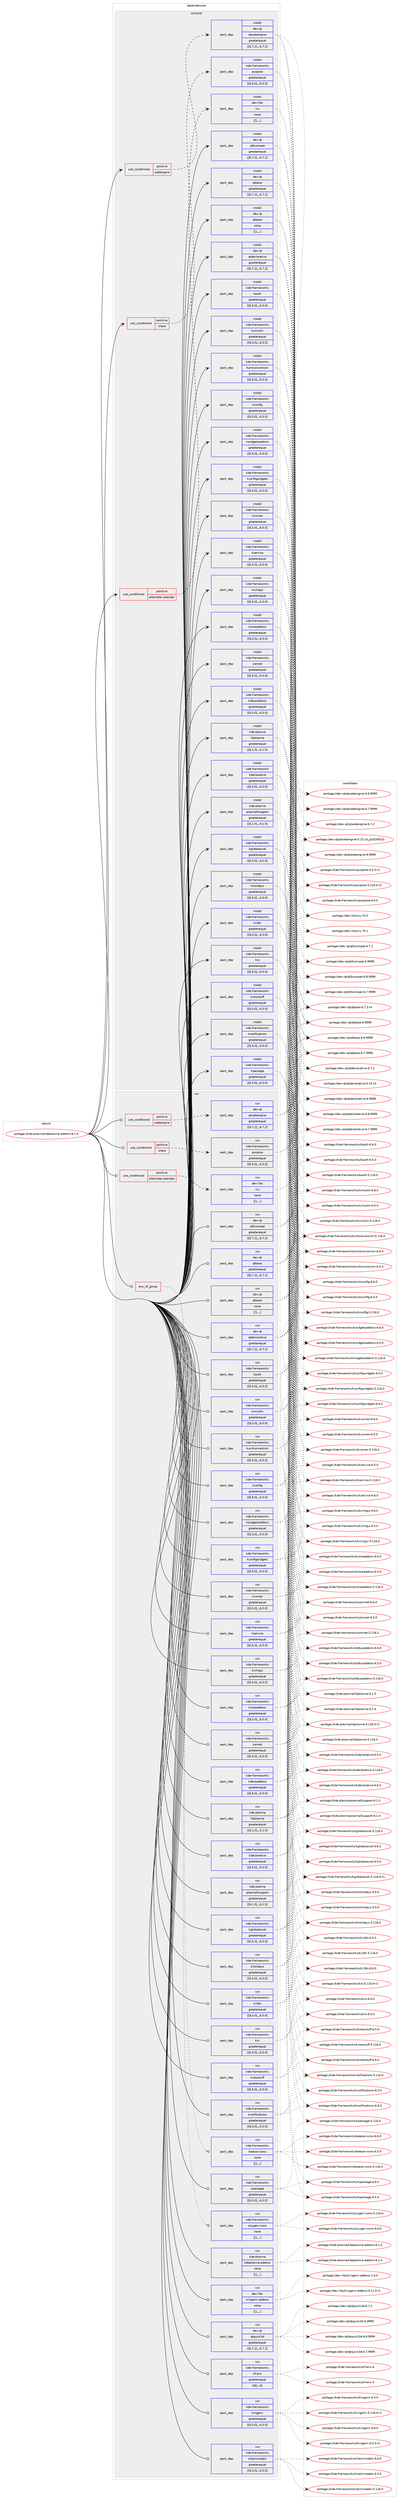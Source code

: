 digraph prolog {

# *************
# Graph options
# *************

newrank=true;
concentrate=true;
compound=true;
graph [rankdir=LR,fontname=Helvetica,fontsize=10,ranksep=1.5];#, ranksep=2.5, nodesep=0.2];
edge  [arrowhead=vee];
node  [fontname=Helvetica,fontsize=10];

# **********
# The ebuild
# **********

subgraph cluster_leftcol {
color=gray;
label=<<i>ebuild</i>>;
id [label="portage://kde-plasma/kdeplasma-addons-6.1.5", color=red, width=4, href="../kde-plasma/kdeplasma-addons-6.1.5.svg"];
}

# ****************
# The dependencies
# ****************

subgraph cluster_midcol {
color=gray;
label=<<i>dependencies</i>>;
subgraph cluster_compile {
fillcolor="#eeeeee";
style=filled;
label=<<i>compile</i>>;
subgraph cond71445 {
dependency277898 [label=<<TABLE BORDER="0" CELLBORDER="1" CELLSPACING="0" CELLPADDING="4"><TR><TD ROWSPAN="3" CELLPADDING="10">use_conditional</TD></TR><TR><TD>positive</TD></TR><TR><TD>alternate-calendar</TD></TR></TABLE>>, shape=none, color=red];
subgraph pack204329 {
dependency277899 [label=<<TABLE BORDER="0" CELLBORDER="1" CELLSPACING="0" CELLPADDING="4" WIDTH="220"><TR><TD ROWSPAN="6" CELLPADDING="30">pack_dep</TD></TR><TR><TD WIDTH="110">install</TD></TR><TR><TD>dev-libs</TD></TR><TR><TD>icu</TD></TR><TR><TD>none</TD></TR><TR><TD>[[],,,,]</TD></TR></TABLE>>, shape=none, color=blue];
}
dependency277898:e -> dependency277899:w [weight=20,style="dashed",arrowhead="vee"];
}
id:e -> dependency277898:w [weight=20,style="solid",arrowhead="vee"];
subgraph cond71446 {
dependency277900 [label=<<TABLE BORDER="0" CELLBORDER="1" CELLSPACING="0" CELLPADDING="4"><TR><TD ROWSPAN="3" CELLPADDING="10">use_conditional</TD></TR><TR><TD>positive</TD></TR><TR><TD>share</TD></TR></TABLE>>, shape=none, color=red];
subgraph pack204330 {
dependency277901 [label=<<TABLE BORDER="0" CELLBORDER="1" CELLSPACING="0" CELLPADDING="4" WIDTH="220"><TR><TD ROWSPAN="6" CELLPADDING="30">pack_dep</TD></TR><TR><TD WIDTH="110">install</TD></TR><TR><TD>kde-frameworks</TD></TR><TR><TD>purpose</TD></TR><TR><TD>greaterequal</TD></TR><TR><TD>[[6,5,0],,,6.5.0]</TD></TR></TABLE>>, shape=none, color=blue];
}
dependency277900:e -> dependency277901:w [weight=20,style="dashed",arrowhead="vee"];
}
id:e -> dependency277900:w [weight=20,style="solid",arrowhead="vee"];
subgraph cond71447 {
dependency277902 [label=<<TABLE BORDER="0" CELLBORDER="1" CELLSPACING="0" CELLPADDING="4"><TR><TD ROWSPAN="3" CELLPADDING="10">use_conditional</TD></TR><TR><TD>positive</TD></TR><TR><TD>webengine</TD></TR></TABLE>>, shape=none, color=red];
subgraph pack204331 {
dependency277903 [label=<<TABLE BORDER="0" CELLBORDER="1" CELLSPACING="0" CELLPADDING="4" WIDTH="220"><TR><TD ROWSPAN="6" CELLPADDING="30">pack_dep</TD></TR><TR><TD WIDTH="110">install</TD></TR><TR><TD>dev-qt</TD></TR><TR><TD>qtwebengine</TD></TR><TR><TD>greaterequal</TD></TR><TR><TD>[[6,7,2],,,6.7.2]</TD></TR></TABLE>>, shape=none, color=blue];
}
dependency277902:e -> dependency277903:w [weight=20,style="dashed",arrowhead="vee"];
}
id:e -> dependency277902:w [weight=20,style="solid",arrowhead="vee"];
subgraph pack204332 {
dependency277904 [label=<<TABLE BORDER="0" CELLBORDER="1" CELLSPACING="0" CELLPADDING="4" WIDTH="220"><TR><TD ROWSPAN="6" CELLPADDING="30">pack_dep</TD></TR><TR><TD WIDTH="110">install</TD></TR><TR><TD>dev-qt</TD></TR><TR><TD>qt5compat</TD></TR><TR><TD>greaterequal</TD></TR><TR><TD>[[6,7,2],,,6.7.2]</TD></TR></TABLE>>, shape=none, color=blue];
}
id:e -> dependency277904:w [weight=20,style="solid",arrowhead="vee"];
subgraph pack204333 {
dependency277905 [label=<<TABLE BORDER="0" CELLBORDER="1" CELLSPACING="0" CELLPADDING="4" WIDTH="220"><TR><TD ROWSPAN="6" CELLPADDING="30">pack_dep</TD></TR><TR><TD WIDTH="110">install</TD></TR><TR><TD>dev-qt</TD></TR><TR><TD>qtbase</TD></TR><TR><TD>greaterequal</TD></TR><TR><TD>[[6,7,2],,,6.7.2]</TD></TR></TABLE>>, shape=none, color=blue];
}
id:e -> dependency277905:w [weight=20,style="solid",arrowhead="vee"];
subgraph pack204334 {
dependency277906 [label=<<TABLE BORDER="0" CELLBORDER="1" CELLSPACING="0" CELLPADDING="4" WIDTH="220"><TR><TD ROWSPAN="6" CELLPADDING="30">pack_dep</TD></TR><TR><TD WIDTH="110">install</TD></TR><TR><TD>dev-qt</TD></TR><TR><TD>qtbase</TD></TR><TR><TD>none</TD></TR><TR><TD>[[],,,,]</TD></TR></TABLE>>, shape=none, color=blue];
}
id:e -> dependency277906:w [weight=20,style="solid",arrowhead="vee"];
subgraph pack204335 {
dependency277907 [label=<<TABLE BORDER="0" CELLBORDER="1" CELLSPACING="0" CELLPADDING="4" WIDTH="220"><TR><TD ROWSPAN="6" CELLPADDING="30">pack_dep</TD></TR><TR><TD WIDTH="110">install</TD></TR><TR><TD>dev-qt</TD></TR><TR><TD>qtdeclarative</TD></TR><TR><TD>greaterequal</TD></TR><TR><TD>[[6,7,2],,,6.7.2]</TD></TR></TABLE>>, shape=none, color=blue];
}
id:e -> dependency277907:w [weight=20,style="solid",arrowhead="vee"];
subgraph pack204336 {
dependency277908 [label=<<TABLE BORDER="0" CELLBORDER="1" CELLSPACING="0" CELLPADDING="4" WIDTH="220"><TR><TD ROWSPAN="6" CELLPADDING="30">pack_dep</TD></TR><TR><TD WIDTH="110">install</TD></TR><TR><TD>kde-frameworks</TD></TR><TR><TD>kauth</TD></TR><TR><TD>greaterequal</TD></TR><TR><TD>[[6,5,0],,,6.5.0]</TD></TR></TABLE>>, shape=none, color=blue];
}
id:e -> dependency277908:w [weight=20,style="solid",arrowhead="vee"];
subgraph pack204337 {
dependency277909 [label=<<TABLE BORDER="0" CELLBORDER="1" CELLSPACING="0" CELLPADDING="4" WIDTH="220"><TR><TD ROWSPAN="6" CELLPADDING="30">pack_dep</TD></TR><TR><TD WIDTH="110">install</TD></TR><TR><TD>kde-frameworks</TD></TR><TR><TD>kcmutils</TD></TR><TR><TD>greaterequal</TD></TR><TR><TD>[[6,5,0],,,6.5.0]</TD></TR></TABLE>>, shape=none, color=blue];
}
id:e -> dependency277909:w [weight=20,style="solid",arrowhead="vee"];
subgraph pack204338 {
dependency277910 [label=<<TABLE BORDER="0" CELLBORDER="1" CELLSPACING="0" CELLPADDING="4" WIDTH="220"><TR><TD ROWSPAN="6" CELLPADDING="30">pack_dep</TD></TR><TR><TD WIDTH="110">install</TD></TR><TR><TD>kde-frameworks</TD></TR><TR><TD>kconfig</TD></TR><TR><TD>greaterequal</TD></TR><TR><TD>[[6,5,0],,,6.5.0]</TD></TR></TABLE>>, shape=none, color=blue];
}
id:e -> dependency277910:w [weight=20,style="solid",arrowhead="vee"];
subgraph pack204339 {
dependency277911 [label=<<TABLE BORDER="0" CELLBORDER="1" CELLSPACING="0" CELLPADDING="4" WIDTH="220"><TR><TD ROWSPAN="6" CELLPADDING="30">pack_dep</TD></TR><TR><TD WIDTH="110">install</TD></TR><TR><TD>kde-frameworks</TD></TR><TR><TD>kconfigwidgets</TD></TR><TR><TD>greaterequal</TD></TR><TR><TD>[[6,5,0],,,6.5.0]</TD></TR></TABLE>>, shape=none, color=blue];
}
id:e -> dependency277911:w [weight=20,style="solid",arrowhead="vee"];
subgraph pack204340 {
dependency277912 [label=<<TABLE BORDER="0" CELLBORDER="1" CELLSPACING="0" CELLPADDING="4" WIDTH="220"><TR><TD ROWSPAN="6" CELLPADDING="30">pack_dep</TD></TR><TR><TD WIDTH="110">install</TD></TR><TR><TD>kde-frameworks</TD></TR><TR><TD>kcoreaddons</TD></TR><TR><TD>greaterequal</TD></TR><TR><TD>[[6,5,0],,,6.5.0]</TD></TR></TABLE>>, shape=none, color=blue];
}
id:e -> dependency277912:w [weight=20,style="solid",arrowhead="vee"];
subgraph pack204341 {
dependency277913 [label=<<TABLE BORDER="0" CELLBORDER="1" CELLSPACING="0" CELLPADDING="4" WIDTH="220"><TR><TD ROWSPAN="6" CELLPADDING="30">pack_dep</TD></TR><TR><TD WIDTH="110">install</TD></TR><TR><TD>kde-frameworks</TD></TR><TR><TD>kdbusaddons</TD></TR><TR><TD>greaterequal</TD></TR><TR><TD>[[6,5,0],,,6.5.0]</TD></TR></TABLE>>, shape=none, color=blue];
}
id:e -> dependency277913:w [weight=20,style="solid",arrowhead="vee"];
subgraph pack204342 {
dependency277914 [label=<<TABLE BORDER="0" CELLBORDER="1" CELLSPACING="0" CELLPADDING="4" WIDTH="220"><TR><TD ROWSPAN="6" CELLPADDING="30">pack_dep</TD></TR><TR><TD WIDTH="110">install</TD></TR><TR><TD>kde-frameworks</TD></TR><TR><TD>kdeclarative</TD></TR><TR><TD>greaterequal</TD></TR><TR><TD>[[6,5,0],,,6.5.0]</TD></TR></TABLE>>, shape=none, color=blue];
}
id:e -> dependency277914:w [weight=20,style="solid",arrowhead="vee"];
subgraph pack204343 {
dependency277915 [label=<<TABLE BORDER="0" CELLBORDER="1" CELLSPACING="0" CELLPADDING="4" WIDTH="220"><TR><TD ROWSPAN="6" CELLPADDING="30">pack_dep</TD></TR><TR><TD WIDTH="110">install</TD></TR><TR><TD>kde-frameworks</TD></TR><TR><TD>kglobalaccel</TD></TR><TR><TD>greaterequal</TD></TR><TR><TD>[[6,5,0],,,6.5.0]</TD></TR></TABLE>>, shape=none, color=blue];
}
id:e -> dependency277915:w [weight=20,style="solid",arrowhead="vee"];
subgraph pack204344 {
dependency277916 [label=<<TABLE BORDER="0" CELLBORDER="1" CELLSPACING="0" CELLPADDING="4" WIDTH="220"><TR><TD ROWSPAN="6" CELLPADDING="30">pack_dep</TD></TR><TR><TD WIDTH="110">install</TD></TR><TR><TD>kde-frameworks</TD></TR><TR><TD>kholidays</TD></TR><TR><TD>greaterequal</TD></TR><TR><TD>[[6,5,0],,,6.5.0]</TD></TR></TABLE>>, shape=none, color=blue];
}
id:e -> dependency277916:w [weight=20,style="solid",arrowhead="vee"];
subgraph pack204345 {
dependency277917 [label=<<TABLE BORDER="0" CELLBORDER="1" CELLSPACING="0" CELLPADDING="4" WIDTH="220"><TR><TD ROWSPAN="6" CELLPADDING="30">pack_dep</TD></TR><TR><TD WIDTH="110">install</TD></TR><TR><TD>kde-frameworks</TD></TR><TR><TD>ki18n</TD></TR><TR><TD>greaterequal</TD></TR><TR><TD>[[6,5,0],,,6.5.0]</TD></TR></TABLE>>, shape=none, color=blue];
}
id:e -> dependency277917:w [weight=20,style="solid",arrowhead="vee"];
subgraph pack204346 {
dependency277918 [label=<<TABLE BORDER="0" CELLBORDER="1" CELLSPACING="0" CELLPADDING="4" WIDTH="220"><TR><TD ROWSPAN="6" CELLPADDING="30">pack_dep</TD></TR><TR><TD WIDTH="110">install</TD></TR><TR><TD>kde-frameworks</TD></TR><TR><TD>kio</TD></TR><TR><TD>greaterequal</TD></TR><TR><TD>[[6,5,0],,,6.5.0]</TD></TR></TABLE>>, shape=none, color=blue];
}
id:e -> dependency277918:w [weight=20,style="solid",arrowhead="vee"];
subgraph pack204347 {
dependency277919 [label=<<TABLE BORDER="0" CELLBORDER="1" CELLSPACING="0" CELLPADDING="4" WIDTH="220"><TR><TD ROWSPAN="6" CELLPADDING="30">pack_dep</TD></TR><TR><TD WIDTH="110">install</TD></TR><TR><TD>kde-frameworks</TD></TR><TR><TD>knewstuff</TD></TR><TR><TD>greaterequal</TD></TR><TR><TD>[[6,5,0],,,6.5.0]</TD></TR></TABLE>>, shape=none, color=blue];
}
id:e -> dependency277919:w [weight=20,style="solid",arrowhead="vee"];
subgraph pack204348 {
dependency277920 [label=<<TABLE BORDER="0" CELLBORDER="1" CELLSPACING="0" CELLPADDING="4" WIDTH="220"><TR><TD ROWSPAN="6" CELLPADDING="30">pack_dep</TD></TR><TR><TD WIDTH="110">install</TD></TR><TR><TD>kde-frameworks</TD></TR><TR><TD>knotifications</TD></TR><TR><TD>greaterequal</TD></TR><TR><TD>[[6,5,0],,,6.5.0]</TD></TR></TABLE>>, shape=none, color=blue];
}
id:e -> dependency277920:w [weight=20,style="solid",arrowhead="vee"];
subgraph pack204349 {
dependency277921 [label=<<TABLE BORDER="0" CELLBORDER="1" CELLSPACING="0" CELLPADDING="4" WIDTH="220"><TR><TD ROWSPAN="6" CELLPADDING="30">pack_dep</TD></TR><TR><TD WIDTH="110">install</TD></TR><TR><TD>kde-frameworks</TD></TR><TR><TD>kpackage</TD></TR><TR><TD>greaterequal</TD></TR><TR><TD>[[6,5,0],,,6.5.0]</TD></TR></TABLE>>, shape=none, color=blue];
}
id:e -> dependency277921:w [weight=20,style="solid",arrowhead="vee"];
subgraph pack204350 {
dependency277922 [label=<<TABLE BORDER="0" CELLBORDER="1" CELLSPACING="0" CELLPADDING="4" WIDTH="220"><TR><TD ROWSPAN="6" CELLPADDING="30">pack_dep</TD></TR><TR><TD WIDTH="110">install</TD></TR><TR><TD>kde-frameworks</TD></TR><TR><TD>krunner</TD></TR><TR><TD>greaterequal</TD></TR><TR><TD>[[6,5,0],,,6.5.0]</TD></TR></TABLE>>, shape=none, color=blue];
}
id:e -> dependency277922:w [weight=20,style="solid",arrowhead="vee"];
subgraph pack204351 {
dependency277923 [label=<<TABLE BORDER="0" CELLBORDER="1" CELLSPACING="0" CELLPADDING="4" WIDTH="220"><TR><TD ROWSPAN="6" CELLPADDING="30">pack_dep</TD></TR><TR><TD WIDTH="110">install</TD></TR><TR><TD>kde-frameworks</TD></TR><TR><TD>kservice</TD></TR><TR><TD>greaterequal</TD></TR><TR><TD>[[6,5,0],,,6.5.0]</TD></TR></TABLE>>, shape=none, color=blue];
}
id:e -> dependency277923:w [weight=20,style="solid",arrowhead="vee"];
subgraph pack204352 {
dependency277924 [label=<<TABLE BORDER="0" CELLBORDER="1" CELLSPACING="0" CELLPADDING="4" WIDTH="220"><TR><TD ROWSPAN="6" CELLPADDING="30">pack_dep</TD></TR><TR><TD WIDTH="110">install</TD></TR><TR><TD>kde-frameworks</TD></TR><TR><TD>kunitconversion</TD></TR><TR><TD>greaterequal</TD></TR><TR><TD>[[6,5,0],,,6.5.0]</TD></TR></TABLE>>, shape=none, color=blue];
}
id:e -> dependency277924:w [weight=20,style="solid",arrowhead="vee"];
subgraph pack204353 {
dependency277925 [label=<<TABLE BORDER="0" CELLBORDER="1" CELLSPACING="0" CELLPADDING="4" WIDTH="220"><TR><TD ROWSPAN="6" CELLPADDING="30">pack_dep</TD></TR><TR><TD WIDTH="110">install</TD></TR><TR><TD>kde-frameworks</TD></TR><TR><TD>kwidgetsaddons</TD></TR><TR><TD>greaterequal</TD></TR><TR><TD>[[6,5,0],,,6.5.0]</TD></TR></TABLE>>, shape=none, color=blue];
}
id:e -> dependency277925:w [weight=20,style="solid",arrowhead="vee"];
subgraph pack204354 {
dependency277926 [label=<<TABLE BORDER="0" CELLBORDER="1" CELLSPACING="0" CELLPADDING="4" WIDTH="220"><TR><TD ROWSPAN="6" CELLPADDING="30">pack_dep</TD></TR><TR><TD WIDTH="110">install</TD></TR><TR><TD>kde-frameworks</TD></TR><TR><TD>kxmlgui</TD></TR><TR><TD>greaterequal</TD></TR><TR><TD>[[6,5,0],,,6.5.0]</TD></TR></TABLE>>, shape=none, color=blue];
}
id:e -> dependency277926:w [weight=20,style="solid",arrowhead="vee"];
subgraph pack204355 {
dependency277927 [label=<<TABLE BORDER="0" CELLBORDER="1" CELLSPACING="0" CELLPADDING="4" WIDTH="220"><TR><TD ROWSPAN="6" CELLPADDING="30">pack_dep</TD></TR><TR><TD WIDTH="110">install</TD></TR><TR><TD>kde-frameworks</TD></TR><TR><TD>sonnet</TD></TR><TR><TD>greaterequal</TD></TR><TR><TD>[[6,5,0],,,6.5.0]</TD></TR></TABLE>>, shape=none, color=blue];
}
id:e -> dependency277927:w [weight=20,style="solid",arrowhead="vee"];
subgraph pack204356 {
dependency277928 [label=<<TABLE BORDER="0" CELLBORDER="1" CELLSPACING="0" CELLPADDING="4" WIDTH="220"><TR><TD ROWSPAN="6" CELLPADDING="30">pack_dep</TD></TR><TR><TD WIDTH="110">install</TD></TR><TR><TD>kde-plasma</TD></TR><TR><TD>libplasma</TD></TR><TR><TD>greaterequal</TD></TR><TR><TD>[[6,1,5],,,6.1.5]</TD></TR></TABLE>>, shape=none, color=blue];
}
id:e -> dependency277928:w [weight=20,style="solid",arrowhead="vee"];
subgraph pack204357 {
dependency277929 [label=<<TABLE BORDER="0" CELLBORDER="1" CELLSPACING="0" CELLPADDING="4" WIDTH="220"><TR><TD ROWSPAN="6" CELLPADDING="30">pack_dep</TD></TR><TR><TD WIDTH="110">install</TD></TR><TR><TD>kde-plasma</TD></TR><TR><TD>plasma5support</TD></TR><TR><TD>greaterequal</TD></TR><TR><TD>[[6,1,5],,,6.1.5]</TD></TR></TABLE>>, shape=none, color=blue];
}
id:e -> dependency277929:w [weight=20,style="solid",arrowhead="vee"];
}
subgraph cluster_compileandrun {
fillcolor="#eeeeee";
style=filled;
label=<<i>compile and run</i>>;
}
subgraph cluster_run {
fillcolor="#eeeeee";
style=filled;
label=<<i>run</i>>;
subgraph any1964 {
dependency277930 [label=<<TABLE BORDER="0" CELLBORDER="1" CELLSPACING="0" CELLPADDING="4"><TR><TD CELLPADDING="10">any_of_group</TD></TR></TABLE>>, shape=none, color=red];subgraph pack204358 {
dependency277931 [label=<<TABLE BORDER="0" CELLBORDER="1" CELLSPACING="0" CELLPADDING="4" WIDTH="220"><TR><TD ROWSPAN="6" CELLPADDING="30">pack_dep</TD></TR><TR><TD WIDTH="110">run</TD></TR><TR><TD>kde-frameworks</TD></TR><TR><TD>breeze-icons</TD></TR><TR><TD>none</TD></TR><TR><TD>[[],,,,]</TD></TR></TABLE>>, shape=none, color=blue];
}
dependency277930:e -> dependency277931:w [weight=20,style="dotted",arrowhead="oinv"];
subgraph pack204359 {
dependency277932 [label=<<TABLE BORDER="0" CELLBORDER="1" CELLSPACING="0" CELLPADDING="4" WIDTH="220"><TR><TD ROWSPAN="6" CELLPADDING="30">pack_dep</TD></TR><TR><TD WIDTH="110">run</TD></TR><TR><TD>kde-frameworks</TD></TR><TR><TD>oxygen-icons</TD></TR><TR><TD>none</TD></TR><TR><TD>[[],,,,]</TD></TR></TABLE>>, shape=none, color=blue];
}
dependency277930:e -> dependency277932:w [weight=20,style="dotted",arrowhead="oinv"];
}
id:e -> dependency277930:w [weight=20,style="solid",arrowhead="odot"];
subgraph cond71448 {
dependency277933 [label=<<TABLE BORDER="0" CELLBORDER="1" CELLSPACING="0" CELLPADDING="4"><TR><TD ROWSPAN="3" CELLPADDING="10">use_conditional</TD></TR><TR><TD>positive</TD></TR><TR><TD>alternate-calendar</TD></TR></TABLE>>, shape=none, color=red];
subgraph pack204360 {
dependency277934 [label=<<TABLE BORDER="0" CELLBORDER="1" CELLSPACING="0" CELLPADDING="4" WIDTH="220"><TR><TD ROWSPAN="6" CELLPADDING="30">pack_dep</TD></TR><TR><TD WIDTH="110">run</TD></TR><TR><TD>dev-libs</TD></TR><TR><TD>icu</TD></TR><TR><TD>none</TD></TR><TR><TD>[[],,,,]</TD></TR></TABLE>>, shape=none, color=blue];
}
dependency277933:e -> dependency277934:w [weight=20,style="dashed",arrowhead="vee"];
}
id:e -> dependency277933:w [weight=20,style="solid",arrowhead="odot"];
subgraph cond71449 {
dependency277935 [label=<<TABLE BORDER="0" CELLBORDER="1" CELLSPACING="0" CELLPADDING="4"><TR><TD ROWSPAN="3" CELLPADDING="10">use_conditional</TD></TR><TR><TD>positive</TD></TR><TR><TD>share</TD></TR></TABLE>>, shape=none, color=red];
subgraph pack204361 {
dependency277936 [label=<<TABLE BORDER="0" CELLBORDER="1" CELLSPACING="0" CELLPADDING="4" WIDTH="220"><TR><TD ROWSPAN="6" CELLPADDING="30">pack_dep</TD></TR><TR><TD WIDTH="110">run</TD></TR><TR><TD>kde-frameworks</TD></TR><TR><TD>purpose</TD></TR><TR><TD>greaterequal</TD></TR><TR><TD>[[6,5,0],,,6.5.0]</TD></TR></TABLE>>, shape=none, color=blue];
}
dependency277935:e -> dependency277936:w [weight=20,style="dashed",arrowhead="vee"];
}
id:e -> dependency277935:w [weight=20,style="solid",arrowhead="odot"];
subgraph cond71450 {
dependency277937 [label=<<TABLE BORDER="0" CELLBORDER="1" CELLSPACING="0" CELLPADDING="4"><TR><TD ROWSPAN="3" CELLPADDING="10">use_conditional</TD></TR><TR><TD>positive</TD></TR><TR><TD>webengine</TD></TR></TABLE>>, shape=none, color=red];
subgraph pack204362 {
dependency277938 [label=<<TABLE BORDER="0" CELLBORDER="1" CELLSPACING="0" CELLPADDING="4" WIDTH="220"><TR><TD ROWSPAN="6" CELLPADDING="30">pack_dep</TD></TR><TR><TD WIDTH="110">run</TD></TR><TR><TD>dev-qt</TD></TR><TR><TD>qtwebengine</TD></TR><TR><TD>greaterequal</TD></TR><TR><TD>[[6,7,2],,,6.7.2]</TD></TR></TABLE>>, shape=none, color=blue];
}
dependency277937:e -> dependency277938:w [weight=20,style="dashed",arrowhead="vee"];
}
id:e -> dependency277937:w [weight=20,style="solid",arrowhead="odot"];
subgraph pack204363 {
dependency277939 [label=<<TABLE BORDER="0" CELLBORDER="1" CELLSPACING="0" CELLPADDING="4" WIDTH="220"><TR><TD ROWSPAN="6" CELLPADDING="30">pack_dep</TD></TR><TR><TD WIDTH="110">run</TD></TR><TR><TD>dev-libs</TD></TR><TR><TD>kirigami-addons</TD></TR><TR><TD>none</TD></TR><TR><TD>[[],,,,]</TD></TR></TABLE>>, shape=none, color=blue];
}
id:e -> dependency277939:w [weight=20,style="solid",arrowhead="odot"];
subgraph pack204364 {
dependency277940 [label=<<TABLE BORDER="0" CELLBORDER="1" CELLSPACING="0" CELLPADDING="4" WIDTH="220"><TR><TD ROWSPAN="6" CELLPADDING="30">pack_dep</TD></TR><TR><TD WIDTH="110">run</TD></TR><TR><TD>dev-qt</TD></TR><TR><TD>qt5compat</TD></TR><TR><TD>greaterequal</TD></TR><TR><TD>[[6,7,2],,,6.7.2]</TD></TR></TABLE>>, shape=none, color=blue];
}
id:e -> dependency277940:w [weight=20,style="solid",arrowhead="odot"];
subgraph pack204365 {
dependency277941 [label=<<TABLE BORDER="0" CELLBORDER="1" CELLSPACING="0" CELLPADDING="4" WIDTH="220"><TR><TD ROWSPAN="6" CELLPADDING="30">pack_dep</TD></TR><TR><TD WIDTH="110">run</TD></TR><TR><TD>dev-qt</TD></TR><TR><TD>qtbase</TD></TR><TR><TD>greaterequal</TD></TR><TR><TD>[[6,7,2],,,6.7.2]</TD></TR></TABLE>>, shape=none, color=blue];
}
id:e -> dependency277941:w [weight=20,style="solid",arrowhead="odot"];
subgraph pack204366 {
dependency277942 [label=<<TABLE BORDER="0" CELLBORDER="1" CELLSPACING="0" CELLPADDING="4" WIDTH="220"><TR><TD ROWSPAN="6" CELLPADDING="30">pack_dep</TD></TR><TR><TD WIDTH="110">run</TD></TR><TR><TD>dev-qt</TD></TR><TR><TD>qtbase</TD></TR><TR><TD>none</TD></TR><TR><TD>[[],,,,]</TD></TR></TABLE>>, shape=none, color=blue];
}
id:e -> dependency277942:w [weight=20,style="solid",arrowhead="odot"];
subgraph pack204367 {
dependency277943 [label=<<TABLE BORDER="0" CELLBORDER="1" CELLSPACING="0" CELLPADDING="4" WIDTH="220"><TR><TD ROWSPAN="6" CELLPADDING="30">pack_dep</TD></TR><TR><TD WIDTH="110">run</TD></TR><TR><TD>dev-qt</TD></TR><TR><TD>qtdeclarative</TD></TR><TR><TD>greaterequal</TD></TR><TR><TD>[[6,7,2],,,6.7.2]</TD></TR></TABLE>>, shape=none, color=blue];
}
id:e -> dependency277943:w [weight=20,style="solid",arrowhead="odot"];
subgraph pack204368 {
dependency277944 [label=<<TABLE BORDER="0" CELLBORDER="1" CELLSPACING="0" CELLPADDING="4" WIDTH="220"><TR><TD ROWSPAN="6" CELLPADDING="30">pack_dep</TD></TR><TR><TD WIDTH="110">run</TD></TR><TR><TD>dev-qt</TD></TR><TR><TD>qtquick3d</TD></TR><TR><TD>greaterequal</TD></TR><TR><TD>[[6,7,2],,,6.7.2]</TD></TR></TABLE>>, shape=none, color=blue];
}
id:e -> dependency277944:w [weight=20,style="solid",arrowhead="odot"];
subgraph pack204369 {
dependency277945 [label=<<TABLE BORDER="0" CELLBORDER="1" CELLSPACING="0" CELLPADDING="4" WIDTH="220"><TR><TD ROWSPAN="6" CELLPADDING="30">pack_dep</TD></TR><TR><TD WIDTH="110">run</TD></TR><TR><TD>kde-frameworks</TD></TR><TR><TD>kauth</TD></TR><TR><TD>greaterequal</TD></TR><TR><TD>[[6,5,0],,,6.5.0]</TD></TR></TABLE>>, shape=none, color=blue];
}
id:e -> dependency277945:w [weight=20,style="solid",arrowhead="odot"];
subgraph pack204370 {
dependency277946 [label=<<TABLE BORDER="0" CELLBORDER="1" CELLSPACING="0" CELLPADDING="4" WIDTH="220"><TR><TD ROWSPAN="6" CELLPADDING="30">pack_dep</TD></TR><TR><TD WIDTH="110">run</TD></TR><TR><TD>kde-frameworks</TD></TR><TR><TD>kcmutils</TD></TR><TR><TD>greaterequal</TD></TR><TR><TD>[[6,5,0],,,6.5.0]</TD></TR></TABLE>>, shape=none, color=blue];
}
id:e -> dependency277946:w [weight=20,style="solid",arrowhead="odot"];
subgraph pack204371 {
dependency277947 [label=<<TABLE BORDER="0" CELLBORDER="1" CELLSPACING="0" CELLPADDING="4" WIDTH="220"><TR><TD ROWSPAN="6" CELLPADDING="30">pack_dep</TD></TR><TR><TD WIDTH="110">run</TD></TR><TR><TD>kde-frameworks</TD></TR><TR><TD>kconfig</TD></TR><TR><TD>greaterequal</TD></TR><TR><TD>[[6,5,0],,,6.5.0]</TD></TR></TABLE>>, shape=none, color=blue];
}
id:e -> dependency277947:w [weight=20,style="solid",arrowhead="odot"];
subgraph pack204372 {
dependency277948 [label=<<TABLE BORDER="0" CELLBORDER="1" CELLSPACING="0" CELLPADDING="4" WIDTH="220"><TR><TD ROWSPAN="6" CELLPADDING="30">pack_dep</TD></TR><TR><TD WIDTH="110">run</TD></TR><TR><TD>kde-frameworks</TD></TR><TR><TD>kconfigwidgets</TD></TR><TR><TD>greaterequal</TD></TR><TR><TD>[[6,5,0],,,6.5.0]</TD></TR></TABLE>>, shape=none, color=blue];
}
id:e -> dependency277948:w [weight=20,style="solid",arrowhead="odot"];
subgraph pack204373 {
dependency277949 [label=<<TABLE BORDER="0" CELLBORDER="1" CELLSPACING="0" CELLPADDING="4" WIDTH="220"><TR><TD ROWSPAN="6" CELLPADDING="30">pack_dep</TD></TR><TR><TD WIDTH="110">run</TD></TR><TR><TD>kde-frameworks</TD></TR><TR><TD>kcoreaddons</TD></TR><TR><TD>greaterequal</TD></TR><TR><TD>[[6,5,0],,,6.5.0]</TD></TR></TABLE>>, shape=none, color=blue];
}
id:e -> dependency277949:w [weight=20,style="solid",arrowhead="odot"];
subgraph pack204374 {
dependency277950 [label=<<TABLE BORDER="0" CELLBORDER="1" CELLSPACING="0" CELLPADDING="4" WIDTH="220"><TR><TD ROWSPAN="6" CELLPADDING="30">pack_dep</TD></TR><TR><TD WIDTH="110">run</TD></TR><TR><TD>kde-frameworks</TD></TR><TR><TD>kdbusaddons</TD></TR><TR><TD>greaterequal</TD></TR><TR><TD>[[6,5,0],,,6.5.0]</TD></TR></TABLE>>, shape=none, color=blue];
}
id:e -> dependency277950:w [weight=20,style="solid",arrowhead="odot"];
subgraph pack204375 {
dependency277951 [label=<<TABLE BORDER="0" CELLBORDER="1" CELLSPACING="0" CELLPADDING="4" WIDTH="220"><TR><TD ROWSPAN="6" CELLPADDING="30">pack_dep</TD></TR><TR><TD WIDTH="110">run</TD></TR><TR><TD>kde-frameworks</TD></TR><TR><TD>kdeclarative</TD></TR><TR><TD>greaterequal</TD></TR><TR><TD>[[6,5,0],,,6.5.0]</TD></TR></TABLE>>, shape=none, color=blue];
}
id:e -> dependency277951:w [weight=20,style="solid",arrowhead="odot"];
subgraph pack204376 {
dependency277952 [label=<<TABLE BORDER="0" CELLBORDER="1" CELLSPACING="0" CELLPADDING="4" WIDTH="220"><TR><TD ROWSPAN="6" CELLPADDING="30">pack_dep</TD></TR><TR><TD WIDTH="110">run</TD></TR><TR><TD>kde-frameworks</TD></TR><TR><TD>kf-env</TD></TR><TR><TD>greaterequal</TD></TR><TR><TD>[[6],,,6]</TD></TR></TABLE>>, shape=none, color=blue];
}
id:e -> dependency277952:w [weight=20,style="solid",arrowhead="odot"];
subgraph pack204377 {
dependency277953 [label=<<TABLE BORDER="0" CELLBORDER="1" CELLSPACING="0" CELLPADDING="4" WIDTH="220"><TR><TD ROWSPAN="6" CELLPADDING="30">pack_dep</TD></TR><TR><TD WIDTH="110">run</TD></TR><TR><TD>kde-frameworks</TD></TR><TR><TD>kglobalaccel</TD></TR><TR><TD>greaterequal</TD></TR><TR><TD>[[6,5,0],,,6.5.0]</TD></TR></TABLE>>, shape=none, color=blue];
}
id:e -> dependency277953:w [weight=20,style="solid",arrowhead="odot"];
subgraph pack204378 {
dependency277954 [label=<<TABLE BORDER="0" CELLBORDER="1" CELLSPACING="0" CELLPADDING="4" WIDTH="220"><TR><TD ROWSPAN="6" CELLPADDING="30">pack_dep</TD></TR><TR><TD WIDTH="110">run</TD></TR><TR><TD>kde-frameworks</TD></TR><TR><TD>kholidays</TD></TR><TR><TD>greaterequal</TD></TR><TR><TD>[[6,5,0],,,6.5.0]</TD></TR></TABLE>>, shape=none, color=blue];
}
id:e -> dependency277954:w [weight=20,style="solid",arrowhead="odot"];
subgraph pack204379 {
dependency277955 [label=<<TABLE BORDER="0" CELLBORDER="1" CELLSPACING="0" CELLPADDING="4" WIDTH="220"><TR><TD ROWSPAN="6" CELLPADDING="30">pack_dep</TD></TR><TR><TD WIDTH="110">run</TD></TR><TR><TD>kde-frameworks</TD></TR><TR><TD>ki18n</TD></TR><TR><TD>greaterequal</TD></TR><TR><TD>[[6,5,0],,,6.5.0]</TD></TR></TABLE>>, shape=none, color=blue];
}
id:e -> dependency277955:w [weight=20,style="solid",arrowhead="odot"];
subgraph pack204380 {
dependency277956 [label=<<TABLE BORDER="0" CELLBORDER="1" CELLSPACING="0" CELLPADDING="4" WIDTH="220"><TR><TD ROWSPAN="6" CELLPADDING="30">pack_dep</TD></TR><TR><TD WIDTH="110">run</TD></TR><TR><TD>kde-frameworks</TD></TR><TR><TD>kio</TD></TR><TR><TD>greaterequal</TD></TR><TR><TD>[[6,5,0],,,6.5.0]</TD></TR></TABLE>>, shape=none, color=blue];
}
id:e -> dependency277956:w [weight=20,style="solid",arrowhead="odot"];
subgraph pack204381 {
dependency277957 [label=<<TABLE BORDER="0" CELLBORDER="1" CELLSPACING="0" CELLPADDING="4" WIDTH="220"><TR><TD ROWSPAN="6" CELLPADDING="30">pack_dep</TD></TR><TR><TD WIDTH="110">run</TD></TR><TR><TD>kde-frameworks</TD></TR><TR><TD>kirigami</TD></TR><TR><TD>greaterequal</TD></TR><TR><TD>[[6,5,0],,,6.5.0]</TD></TR></TABLE>>, shape=none, color=blue];
}
id:e -> dependency277957:w [weight=20,style="solid",arrowhead="odot"];
subgraph pack204382 {
dependency277958 [label=<<TABLE BORDER="0" CELLBORDER="1" CELLSPACING="0" CELLPADDING="4" WIDTH="220"><TR><TD ROWSPAN="6" CELLPADDING="30">pack_dep</TD></TR><TR><TD WIDTH="110">run</TD></TR><TR><TD>kde-frameworks</TD></TR><TR><TD>kitemmodels</TD></TR><TR><TD>greaterequal</TD></TR><TR><TD>[[6,5,0],,,6.5.0]</TD></TR></TABLE>>, shape=none, color=blue];
}
id:e -> dependency277958:w [weight=20,style="solid",arrowhead="odot"];
subgraph pack204383 {
dependency277959 [label=<<TABLE BORDER="0" CELLBORDER="1" CELLSPACING="0" CELLPADDING="4" WIDTH="220"><TR><TD ROWSPAN="6" CELLPADDING="30">pack_dep</TD></TR><TR><TD WIDTH="110">run</TD></TR><TR><TD>kde-frameworks</TD></TR><TR><TD>knewstuff</TD></TR><TR><TD>greaterequal</TD></TR><TR><TD>[[6,5,0],,,6.5.0]</TD></TR></TABLE>>, shape=none, color=blue];
}
id:e -> dependency277959:w [weight=20,style="solid",arrowhead="odot"];
subgraph pack204384 {
dependency277960 [label=<<TABLE BORDER="0" CELLBORDER="1" CELLSPACING="0" CELLPADDING="4" WIDTH="220"><TR><TD ROWSPAN="6" CELLPADDING="30">pack_dep</TD></TR><TR><TD WIDTH="110">run</TD></TR><TR><TD>kde-frameworks</TD></TR><TR><TD>knotifications</TD></TR><TR><TD>greaterequal</TD></TR><TR><TD>[[6,5,0],,,6.5.0]</TD></TR></TABLE>>, shape=none, color=blue];
}
id:e -> dependency277960:w [weight=20,style="solid",arrowhead="odot"];
subgraph pack204385 {
dependency277961 [label=<<TABLE BORDER="0" CELLBORDER="1" CELLSPACING="0" CELLPADDING="4" WIDTH="220"><TR><TD ROWSPAN="6" CELLPADDING="30">pack_dep</TD></TR><TR><TD WIDTH="110">run</TD></TR><TR><TD>kde-frameworks</TD></TR><TR><TD>kpackage</TD></TR><TR><TD>greaterequal</TD></TR><TR><TD>[[6,5,0],,,6.5.0]</TD></TR></TABLE>>, shape=none, color=blue];
}
id:e -> dependency277961:w [weight=20,style="solid",arrowhead="odot"];
subgraph pack204386 {
dependency277962 [label=<<TABLE BORDER="0" CELLBORDER="1" CELLSPACING="0" CELLPADDING="4" WIDTH="220"><TR><TD ROWSPAN="6" CELLPADDING="30">pack_dep</TD></TR><TR><TD WIDTH="110">run</TD></TR><TR><TD>kde-frameworks</TD></TR><TR><TD>krunner</TD></TR><TR><TD>greaterequal</TD></TR><TR><TD>[[6,5,0],,,6.5.0]</TD></TR></TABLE>>, shape=none, color=blue];
}
id:e -> dependency277962:w [weight=20,style="solid",arrowhead="odot"];
subgraph pack204387 {
dependency277963 [label=<<TABLE BORDER="0" CELLBORDER="1" CELLSPACING="0" CELLPADDING="4" WIDTH="220"><TR><TD ROWSPAN="6" CELLPADDING="30">pack_dep</TD></TR><TR><TD WIDTH="110">run</TD></TR><TR><TD>kde-frameworks</TD></TR><TR><TD>kservice</TD></TR><TR><TD>greaterequal</TD></TR><TR><TD>[[6,5,0],,,6.5.0]</TD></TR></TABLE>>, shape=none, color=blue];
}
id:e -> dependency277963:w [weight=20,style="solid",arrowhead="odot"];
subgraph pack204388 {
dependency277964 [label=<<TABLE BORDER="0" CELLBORDER="1" CELLSPACING="0" CELLPADDING="4" WIDTH="220"><TR><TD ROWSPAN="6" CELLPADDING="30">pack_dep</TD></TR><TR><TD WIDTH="110">run</TD></TR><TR><TD>kde-frameworks</TD></TR><TR><TD>kunitconversion</TD></TR><TR><TD>greaterequal</TD></TR><TR><TD>[[6,5,0],,,6.5.0]</TD></TR></TABLE>>, shape=none, color=blue];
}
id:e -> dependency277964:w [weight=20,style="solid",arrowhead="odot"];
subgraph pack204389 {
dependency277965 [label=<<TABLE BORDER="0" CELLBORDER="1" CELLSPACING="0" CELLPADDING="4" WIDTH="220"><TR><TD ROWSPAN="6" CELLPADDING="30">pack_dep</TD></TR><TR><TD WIDTH="110">run</TD></TR><TR><TD>kde-frameworks</TD></TR><TR><TD>kwidgetsaddons</TD></TR><TR><TD>greaterequal</TD></TR><TR><TD>[[6,5,0],,,6.5.0]</TD></TR></TABLE>>, shape=none, color=blue];
}
id:e -> dependency277965:w [weight=20,style="solid",arrowhead="odot"];
subgraph pack204390 {
dependency277966 [label=<<TABLE BORDER="0" CELLBORDER="1" CELLSPACING="0" CELLPADDING="4" WIDTH="220"><TR><TD ROWSPAN="6" CELLPADDING="30">pack_dep</TD></TR><TR><TD WIDTH="110">run</TD></TR><TR><TD>kde-frameworks</TD></TR><TR><TD>kxmlgui</TD></TR><TR><TD>greaterequal</TD></TR><TR><TD>[[6,5,0],,,6.5.0]</TD></TR></TABLE>>, shape=none, color=blue];
}
id:e -> dependency277966:w [weight=20,style="solid",arrowhead="odot"];
subgraph pack204391 {
dependency277967 [label=<<TABLE BORDER="0" CELLBORDER="1" CELLSPACING="0" CELLPADDING="4" WIDTH="220"><TR><TD ROWSPAN="6" CELLPADDING="30">pack_dep</TD></TR><TR><TD WIDTH="110">run</TD></TR><TR><TD>kde-frameworks</TD></TR><TR><TD>sonnet</TD></TR><TR><TD>greaterequal</TD></TR><TR><TD>[[6,5,0],,,6.5.0]</TD></TR></TABLE>>, shape=none, color=blue];
}
id:e -> dependency277967:w [weight=20,style="solid",arrowhead="odot"];
subgraph pack204392 {
dependency277968 [label=<<TABLE BORDER="0" CELLBORDER="1" CELLSPACING="0" CELLPADDING="4" WIDTH="220"><TR><TD ROWSPAN="6" CELLPADDING="30">pack_dep</TD></TR><TR><TD WIDTH="110">run</TD></TR><TR><TD>kde-plasma</TD></TR><TR><TD>libplasma</TD></TR><TR><TD>greaterequal</TD></TR><TR><TD>[[6,1,5],,,6.1.5]</TD></TR></TABLE>>, shape=none, color=blue];
}
id:e -> dependency277968:w [weight=20,style="solid",arrowhead="odot"];
subgraph pack204393 {
dependency277969 [label=<<TABLE BORDER="0" CELLBORDER="1" CELLSPACING="0" CELLPADDING="4" WIDTH="220"><TR><TD ROWSPAN="6" CELLPADDING="30">pack_dep</TD></TR><TR><TD WIDTH="110">run</TD></TR><TR><TD>kde-plasma</TD></TR><TR><TD>plasma5support</TD></TR><TR><TD>greaterequal</TD></TR><TR><TD>[[6,1,5],,,6.1.5]</TD></TR></TABLE>>, shape=none, color=blue];
}
id:e -> dependency277969:w [weight=20,style="solid",arrowhead="odot"];
subgraph pack204394 {
dependency277970 [label=<<TABLE BORDER="0" CELLBORDER="1" CELLSPACING="0" CELLPADDING="4" WIDTH="220"><TR><TD ROWSPAN="6" CELLPADDING="30">pack_dep</TD></TR><TR><TD WIDTH="110">run</TD></TR><TR><TD>kde-plasma</TD></TR><TR><TD>kdeplasma-addons</TD></TR><TR><TD>none</TD></TR><TR><TD>[[],,,,]</TD></TR></TABLE>>, shape=none, color=blue];
}
id:e -> dependency277970:w [weight=20,style="solid",arrowhead="odot"];
}
}

# **************
# The candidates
# **************

subgraph cluster_choices {
rank=same;
color=gray;
label=<<i>candidates</i>>;

subgraph choice204329 {
color=black;
nodesep=1;
choice100101118451081059811547105991174555534649 [label="portage://dev-libs/icu-75.1", color=red, width=4,href="../dev-libs/icu-75.1.svg"];
choice100101118451081059811547105991174555524650 [label="portage://dev-libs/icu-74.2", color=red, width=4,href="../dev-libs/icu-74.2.svg"];
dependency277899:e -> choice100101118451081059811547105991174555534649:w [style=dotted,weight="100"];
dependency277899:e -> choice100101118451081059811547105991174555524650:w [style=dotted,weight="100"];
}
subgraph choice204330 {
color=black;
nodesep=1;
choice107100101451021149710910111911111410711547112117114112111115101455446544648 [label="portage://kde-frameworks/purpose-6.6.0", color=red, width=4,href="../kde-frameworks/purpose-6.6.0.svg"];
choice1071001014510211497109101119111114107115471121171141121111151014554465346484511449 [label="portage://kde-frameworks/purpose-6.5.0-r1", color=red, width=4,href="../kde-frameworks/purpose-6.5.0-r1.svg"];
choice10710010145102114971091011191111141071154711211711411211111510145534649495446484511450 [label="portage://kde-frameworks/purpose-5.116.0-r2", color=red, width=4,href="../kde-frameworks/purpose-5.116.0-r2.svg"];
dependency277901:e -> choice107100101451021149710910111911111410711547112117114112111115101455446544648:w [style=dotted,weight="100"];
dependency277901:e -> choice1071001014510211497109101119111114107115471121171141121111151014554465346484511449:w [style=dotted,weight="100"];
dependency277901:e -> choice10710010145102114971091011191111141071154711211711411211111510145534649495446484511450:w [style=dotted,weight="100"];
}
subgraph choice204331 {
color=black;
nodesep=1;
choice10010111845113116471131161191019810111010310511010145544657575757 [label="portage://dev-qt/qtwebengine-6.9999", color=red, width=4,href="../dev-qt/qtwebengine-6.9999.svg"];
choice100101118451131164711311611910198101110103105110101455446564657575757 [label="portage://dev-qt/qtwebengine-6.8.9999", color=red, width=4,href="../dev-qt/qtwebengine-6.8.9999.svg"];
choice100101118451131164711311611910198101110103105110101455446554657575757 [label="portage://dev-qt/qtwebengine-6.7.9999", color=red, width=4,href="../dev-qt/qtwebengine-6.7.9999.svg"];
choice100101118451131164711311611910198101110103105110101455446554650 [label="portage://dev-qt/qtwebengine-6.7.2", color=red, width=4,href="../dev-qt/qtwebengine-6.7.2.svg"];
choice1001011184511311647113116119101981011101031051101014553464953464952951125048505248534948 [label="portage://dev-qt/qtwebengine-5.15.14_p20240510", color=red, width=4,href="../dev-qt/qtwebengine-5.15.14_p20240510.svg"];
dependency277903:e -> choice10010111845113116471131161191019810111010310511010145544657575757:w [style=dotted,weight="100"];
dependency277903:e -> choice100101118451131164711311611910198101110103105110101455446564657575757:w [style=dotted,weight="100"];
dependency277903:e -> choice100101118451131164711311611910198101110103105110101455446554657575757:w [style=dotted,weight="100"];
dependency277903:e -> choice100101118451131164711311611910198101110103105110101455446554650:w [style=dotted,weight="100"];
dependency277903:e -> choice1001011184511311647113116119101981011101031051101014553464953464952951125048505248534948:w [style=dotted,weight="100"];
}
subgraph choice204332 {
color=black;
nodesep=1;
choice100101118451131164711311653991111091129711645544657575757 [label="portage://dev-qt/qt5compat-6.9999", color=red, width=4,href="../dev-qt/qt5compat-6.9999.svg"];
choice1001011184511311647113116539911110911297116455446564657575757 [label="portage://dev-qt/qt5compat-6.8.9999", color=red, width=4,href="../dev-qt/qt5compat-6.8.9999.svg"];
choice1001011184511311647113116539911110911297116455446554657575757 [label="portage://dev-qt/qt5compat-6.7.9999", color=red, width=4,href="../dev-qt/qt5compat-6.7.9999.svg"];
choice1001011184511311647113116539911110911297116455446554650 [label="portage://dev-qt/qt5compat-6.7.2", color=red, width=4,href="../dev-qt/qt5compat-6.7.2.svg"];
dependency277904:e -> choice100101118451131164711311653991111091129711645544657575757:w [style=dotted,weight="100"];
dependency277904:e -> choice1001011184511311647113116539911110911297116455446564657575757:w [style=dotted,weight="100"];
dependency277904:e -> choice1001011184511311647113116539911110911297116455446554657575757:w [style=dotted,weight="100"];
dependency277904:e -> choice1001011184511311647113116539911110911297116455446554650:w [style=dotted,weight="100"];
}
subgraph choice204333 {
color=black;
nodesep=1;
choice1001011184511311647113116989711510145544657575757 [label="portage://dev-qt/qtbase-6.9999", color=red, width=4,href="../dev-qt/qtbase-6.9999.svg"];
choice10010111845113116471131169897115101455446564657575757 [label="portage://dev-qt/qtbase-6.8.9999", color=red, width=4,href="../dev-qt/qtbase-6.8.9999.svg"];
choice10010111845113116471131169897115101455446554657575757 [label="portage://dev-qt/qtbase-6.7.9999", color=red, width=4,href="../dev-qt/qtbase-6.7.9999.svg"];
choice100101118451131164711311698971151014554465546504511452 [label="portage://dev-qt/qtbase-6.7.2-r4", color=red, width=4,href="../dev-qt/qtbase-6.7.2-r4.svg"];
dependency277905:e -> choice1001011184511311647113116989711510145544657575757:w [style=dotted,weight="100"];
dependency277905:e -> choice10010111845113116471131169897115101455446564657575757:w [style=dotted,weight="100"];
dependency277905:e -> choice10010111845113116471131169897115101455446554657575757:w [style=dotted,weight="100"];
dependency277905:e -> choice100101118451131164711311698971151014554465546504511452:w [style=dotted,weight="100"];
}
subgraph choice204334 {
color=black;
nodesep=1;
choice1001011184511311647113116989711510145544657575757 [label="portage://dev-qt/qtbase-6.9999", color=red, width=4,href="../dev-qt/qtbase-6.9999.svg"];
choice10010111845113116471131169897115101455446564657575757 [label="portage://dev-qt/qtbase-6.8.9999", color=red, width=4,href="../dev-qt/qtbase-6.8.9999.svg"];
choice10010111845113116471131169897115101455446554657575757 [label="portage://dev-qt/qtbase-6.7.9999", color=red, width=4,href="../dev-qt/qtbase-6.7.9999.svg"];
choice100101118451131164711311698971151014554465546504511452 [label="portage://dev-qt/qtbase-6.7.2-r4", color=red, width=4,href="../dev-qt/qtbase-6.7.2-r4.svg"];
dependency277906:e -> choice1001011184511311647113116989711510145544657575757:w [style=dotted,weight="100"];
dependency277906:e -> choice10010111845113116471131169897115101455446564657575757:w [style=dotted,weight="100"];
dependency277906:e -> choice10010111845113116471131169897115101455446554657575757:w [style=dotted,weight="100"];
dependency277906:e -> choice100101118451131164711311698971151014554465546504511452:w [style=dotted,weight="100"];
}
subgraph choice204335 {
color=black;
nodesep=1;
choice100101118451131164711311610010199108971149711610511810145544657575757 [label="portage://dev-qt/qtdeclarative-6.9999", color=red, width=4,href="../dev-qt/qtdeclarative-6.9999.svg"];
choice1001011184511311647113116100101991089711497116105118101455446564657575757 [label="portage://dev-qt/qtdeclarative-6.8.9999", color=red, width=4,href="../dev-qt/qtdeclarative-6.8.9999.svg"];
choice1001011184511311647113116100101991089711497116105118101455446554657575757 [label="portage://dev-qt/qtdeclarative-6.7.9999", color=red, width=4,href="../dev-qt/qtdeclarative-6.7.9999.svg"];
choice1001011184511311647113116100101991089711497116105118101455446554650 [label="portage://dev-qt/qtdeclarative-6.7.2", color=red, width=4,href="../dev-qt/qtdeclarative-6.7.2.svg"];
choice10010111845113116471131161001019910897114971161051181014553464953464952 [label="portage://dev-qt/qtdeclarative-5.15.14", color=red, width=4,href="../dev-qt/qtdeclarative-5.15.14.svg"];
dependency277907:e -> choice100101118451131164711311610010199108971149711610511810145544657575757:w [style=dotted,weight="100"];
dependency277907:e -> choice1001011184511311647113116100101991089711497116105118101455446564657575757:w [style=dotted,weight="100"];
dependency277907:e -> choice1001011184511311647113116100101991089711497116105118101455446554657575757:w [style=dotted,weight="100"];
dependency277907:e -> choice1001011184511311647113116100101991089711497116105118101455446554650:w [style=dotted,weight="100"];
dependency277907:e -> choice10010111845113116471131161001019910897114971161051181014553464953464952:w [style=dotted,weight="100"];
}
subgraph choice204336 {
color=black;
nodesep=1;
choice10710010145102114971091011191111141071154710797117116104455446544648 [label="portage://kde-frameworks/kauth-6.6.0", color=red, width=4,href="../kde-frameworks/kauth-6.6.0.svg"];
choice10710010145102114971091011191111141071154710797117116104455446534648 [label="portage://kde-frameworks/kauth-6.5.0", color=red, width=4,href="../kde-frameworks/kauth-6.5.0.svg"];
choice107100101451021149710910111911111410711547107971171161044553464949544648 [label="portage://kde-frameworks/kauth-5.116.0", color=red, width=4,href="../kde-frameworks/kauth-5.116.0.svg"];
dependency277908:e -> choice10710010145102114971091011191111141071154710797117116104455446544648:w [style=dotted,weight="100"];
dependency277908:e -> choice10710010145102114971091011191111141071154710797117116104455446534648:w [style=dotted,weight="100"];
dependency277908:e -> choice107100101451021149710910111911111410711547107971171161044553464949544648:w [style=dotted,weight="100"];
}
subgraph choice204337 {
color=black;
nodesep=1;
choice10710010145102114971091011191111141071154710799109117116105108115455446544648 [label="portage://kde-frameworks/kcmutils-6.6.0", color=red, width=4,href="../kde-frameworks/kcmutils-6.6.0.svg"];
choice10710010145102114971091011191111141071154710799109117116105108115455446534648 [label="portage://kde-frameworks/kcmutils-6.5.0", color=red, width=4,href="../kde-frameworks/kcmutils-6.5.0.svg"];
choice107100101451021149710910111911111410711547107991091171161051081154553464949544648 [label="portage://kde-frameworks/kcmutils-5.116.0", color=red, width=4,href="../kde-frameworks/kcmutils-5.116.0.svg"];
dependency277909:e -> choice10710010145102114971091011191111141071154710799109117116105108115455446544648:w [style=dotted,weight="100"];
dependency277909:e -> choice10710010145102114971091011191111141071154710799109117116105108115455446534648:w [style=dotted,weight="100"];
dependency277909:e -> choice107100101451021149710910111911111410711547107991091171161051081154553464949544648:w [style=dotted,weight="100"];
}
subgraph choice204338 {
color=black;
nodesep=1;
choice10710010145102114971091011191111141071154710799111110102105103455446544648 [label="portage://kde-frameworks/kconfig-6.6.0", color=red, width=4,href="../kde-frameworks/kconfig-6.6.0.svg"];
choice10710010145102114971091011191111141071154710799111110102105103455446534648 [label="portage://kde-frameworks/kconfig-6.5.0", color=red, width=4,href="../kde-frameworks/kconfig-6.5.0.svg"];
choice107100101451021149710910111911111410711547107991111101021051034553464949544648 [label="portage://kde-frameworks/kconfig-5.116.0", color=red, width=4,href="../kde-frameworks/kconfig-5.116.0.svg"];
dependency277910:e -> choice10710010145102114971091011191111141071154710799111110102105103455446544648:w [style=dotted,weight="100"];
dependency277910:e -> choice10710010145102114971091011191111141071154710799111110102105103455446534648:w [style=dotted,weight="100"];
dependency277910:e -> choice107100101451021149710910111911111410711547107991111101021051034553464949544648:w [style=dotted,weight="100"];
}
subgraph choice204339 {
color=black;
nodesep=1;
choice10710010145102114971091011191111141071154710799111110102105103119105100103101116115455446544648 [label="portage://kde-frameworks/kconfigwidgets-6.6.0", color=red, width=4,href="../kde-frameworks/kconfigwidgets-6.6.0.svg"];
choice10710010145102114971091011191111141071154710799111110102105103119105100103101116115455446534648 [label="portage://kde-frameworks/kconfigwidgets-6.5.0", color=red, width=4,href="../kde-frameworks/kconfigwidgets-6.5.0.svg"];
choice107100101451021149710910111911111410711547107991111101021051031191051001031011161154553464949544648 [label="portage://kde-frameworks/kconfigwidgets-5.116.0", color=red, width=4,href="../kde-frameworks/kconfigwidgets-5.116.0.svg"];
dependency277911:e -> choice10710010145102114971091011191111141071154710799111110102105103119105100103101116115455446544648:w [style=dotted,weight="100"];
dependency277911:e -> choice10710010145102114971091011191111141071154710799111110102105103119105100103101116115455446534648:w [style=dotted,weight="100"];
dependency277911:e -> choice107100101451021149710910111911111410711547107991111101021051031191051001031011161154553464949544648:w [style=dotted,weight="100"];
}
subgraph choice204340 {
color=black;
nodesep=1;
choice1071001014510211497109101119111114107115471079911111410197100100111110115455446544648 [label="portage://kde-frameworks/kcoreaddons-6.6.0", color=red, width=4,href="../kde-frameworks/kcoreaddons-6.6.0.svg"];
choice1071001014510211497109101119111114107115471079911111410197100100111110115455446534648 [label="portage://kde-frameworks/kcoreaddons-6.5.0", color=red, width=4,href="../kde-frameworks/kcoreaddons-6.5.0.svg"];
choice10710010145102114971091011191111141071154710799111114101971001001111101154553464949544648 [label="portage://kde-frameworks/kcoreaddons-5.116.0", color=red, width=4,href="../kde-frameworks/kcoreaddons-5.116.0.svg"];
dependency277912:e -> choice1071001014510211497109101119111114107115471079911111410197100100111110115455446544648:w [style=dotted,weight="100"];
dependency277912:e -> choice1071001014510211497109101119111114107115471079911111410197100100111110115455446534648:w [style=dotted,weight="100"];
dependency277912:e -> choice10710010145102114971091011191111141071154710799111114101971001001111101154553464949544648:w [style=dotted,weight="100"];
}
subgraph choice204341 {
color=black;
nodesep=1;
choice1071001014510211497109101119111114107115471071009811711597100100111110115455446544648 [label="portage://kde-frameworks/kdbusaddons-6.6.0", color=red, width=4,href="../kde-frameworks/kdbusaddons-6.6.0.svg"];
choice1071001014510211497109101119111114107115471071009811711597100100111110115455446534648 [label="portage://kde-frameworks/kdbusaddons-6.5.0", color=red, width=4,href="../kde-frameworks/kdbusaddons-6.5.0.svg"];
choice10710010145102114971091011191111141071154710710098117115971001001111101154553464949544648 [label="portage://kde-frameworks/kdbusaddons-5.116.0", color=red, width=4,href="../kde-frameworks/kdbusaddons-5.116.0.svg"];
dependency277913:e -> choice1071001014510211497109101119111114107115471071009811711597100100111110115455446544648:w [style=dotted,weight="100"];
dependency277913:e -> choice1071001014510211497109101119111114107115471071009811711597100100111110115455446534648:w [style=dotted,weight="100"];
dependency277913:e -> choice10710010145102114971091011191111141071154710710098117115971001001111101154553464949544648:w [style=dotted,weight="100"];
}
subgraph choice204342 {
color=black;
nodesep=1;
choice107100101451021149710910111911111410711547107100101991089711497116105118101455446544648 [label="portage://kde-frameworks/kdeclarative-6.6.0", color=red, width=4,href="../kde-frameworks/kdeclarative-6.6.0.svg"];
choice107100101451021149710910111911111410711547107100101991089711497116105118101455446534648 [label="portage://kde-frameworks/kdeclarative-6.5.0", color=red, width=4,href="../kde-frameworks/kdeclarative-6.5.0.svg"];
choice1071001014510211497109101119111114107115471071001019910897114971161051181014553464949544648 [label="portage://kde-frameworks/kdeclarative-5.116.0", color=red, width=4,href="../kde-frameworks/kdeclarative-5.116.0.svg"];
dependency277914:e -> choice107100101451021149710910111911111410711547107100101991089711497116105118101455446544648:w [style=dotted,weight="100"];
dependency277914:e -> choice107100101451021149710910111911111410711547107100101991089711497116105118101455446534648:w [style=dotted,weight="100"];
dependency277914:e -> choice1071001014510211497109101119111114107115471071001019910897114971161051181014553464949544648:w [style=dotted,weight="100"];
}
subgraph choice204343 {
color=black;
nodesep=1;
choice1071001014510211497109101119111114107115471071031081119897108979999101108455446544648 [label="portage://kde-frameworks/kglobalaccel-6.6.0", color=red, width=4,href="../kde-frameworks/kglobalaccel-6.6.0.svg"];
choice1071001014510211497109101119111114107115471071031081119897108979999101108455446534648 [label="portage://kde-frameworks/kglobalaccel-6.5.0", color=red, width=4,href="../kde-frameworks/kglobalaccel-6.5.0.svg"];
choice107100101451021149710910111911111410711547107103108111989710897999910110845534649495446484511449 [label="portage://kde-frameworks/kglobalaccel-5.116.0-r1", color=red, width=4,href="../kde-frameworks/kglobalaccel-5.116.0-r1.svg"];
choice10710010145102114971091011191111141071154710710310811198971089799991011084553464949544648 [label="portage://kde-frameworks/kglobalaccel-5.116.0", color=red, width=4,href="../kde-frameworks/kglobalaccel-5.116.0.svg"];
dependency277915:e -> choice1071001014510211497109101119111114107115471071031081119897108979999101108455446544648:w [style=dotted,weight="100"];
dependency277915:e -> choice1071001014510211497109101119111114107115471071031081119897108979999101108455446534648:w [style=dotted,weight="100"];
dependency277915:e -> choice107100101451021149710910111911111410711547107103108111989710897999910110845534649495446484511449:w [style=dotted,weight="100"];
dependency277915:e -> choice10710010145102114971091011191111141071154710710310811198971089799991011084553464949544648:w [style=dotted,weight="100"];
}
subgraph choice204344 {
color=black;
nodesep=1;
choice10710010145102114971091011191111141071154710710411110810510097121115455446544648 [label="portage://kde-frameworks/kholidays-6.6.0", color=red, width=4,href="../kde-frameworks/kholidays-6.6.0.svg"];
choice10710010145102114971091011191111141071154710710411110810510097121115455446534648 [label="portage://kde-frameworks/kholidays-6.5.0", color=red, width=4,href="../kde-frameworks/kholidays-6.5.0.svg"];
choice107100101451021149710910111911111410711547107104111108105100971211154553464949544648 [label="portage://kde-frameworks/kholidays-5.116.0", color=red, width=4,href="../kde-frameworks/kholidays-5.116.0.svg"];
dependency277916:e -> choice10710010145102114971091011191111141071154710710411110810510097121115455446544648:w [style=dotted,weight="100"];
dependency277916:e -> choice10710010145102114971091011191111141071154710710411110810510097121115455446534648:w [style=dotted,weight="100"];
dependency277916:e -> choice107100101451021149710910111911111410711547107104111108105100971211154553464949544648:w [style=dotted,weight="100"];
}
subgraph choice204345 {
color=black;
nodesep=1;
choice1071001014510211497109101119111114107115471071054956110455446544648 [label="portage://kde-frameworks/ki18n-6.6.0", color=red, width=4,href="../kde-frameworks/ki18n-6.6.0.svg"];
choice1071001014510211497109101119111114107115471071054956110455446534648 [label="portage://kde-frameworks/ki18n-6.5.0", color=red, width=4,href="../kde-frameworks/ki18n-6.5.0.svg"];
choice10710010145102114971091011191111141071154710710549561104553464949544648 [label="portage://kde-frameworks/ki18n-5.116.0", color=red, width=4,href="../kde-frameworks/ki18n-5.116.0.svg"];
dependency277917:e -> choice1071001014510211497109101119111114107115471071054956110455446544648:w [style=dotted,weight="100"];
dependency277917:e -> choice1071001014510211497109101119111114107115471071054956110455446534648:w [style=dotted,weight="100"];
dependency277917:e -> choice10710010145102114971091011191111141071154710710549561104553464949544648:w [style=dotted,weight="100"];
}
subgraph choice204346 {
color=black;
nodesep=1;
choice107100101451021149710910111911111410711547107105111455446544648 [label="portage://kde-frameworks/kio-6.6.0", color=red, width=4,href="../kde-frameworks/kio-6.6.0.svg"];
choice107100101451021149710910111911111410711547107105111455446534648 [label="portage://kde-frameworks/kio-6.5.0", color=red, width=4,href="../kde-frameworks/kio-6.5.0.svg"];
choice10710010145102114971091011191111141071154710710511145534649495446484511450 [label="portage://kde-frameworks/kio-5.116.0-r2", color=red, width=4,href="../kde-frameworks/kio-5.116.0-r2.svg"];
dependency277918:e -> choice107100101451021149710910111911111410711547107105111455446544648:w [style=dotted,weight="100"];
dependency277918:e -> choice107100101451021149710910111911111410711547107105111455446534648:w [style=dotted,weight="100"];
dependency277918:e -> choice10710010145102114971091011191111141071154710710511145534649495446484511450:w [style=dotted,weight="100"];
}
subgraph choice204347 {
color=black;
nodesep=1;
choice107100101451021149710910111911111410711547107110101119115116117102102455446544648 [label="portage://kde-frameworks/knewstuff-6.6.0", color=red, width=4,href="../kde-frameworks/knewstuff-6.6.0.svg"];
choice107100101451021149710910111911111410711547107110101119115116117102102455446534648 [label="portage://kde-frameworks/knewstuff-6.5.0", color=red, width=4,href="../kde-frameworks/knewstuff-6.5.0.svg"];
choice1071001014510211497109101119111114107115471071101011191151161171021024553464949544648 [label="portage://kde-frameworks/knewstuff-5.116.0", color=red, width=4,href="../kde-frameworks/knewstuff-5.116.0.svg"];
dependency277919:e -> choice107100101451021149710910111911111410711547107110101119115116117102102455446544648:w [style=dotted,weight="100"];
dependency277919:e -> choice107100101451021149710910111911111410711547107110101119115116117102102455446534648:w [style=dotted,weight="100"];
dependency277919:e -> choice1071001014510211497109101119111114107115471071101011191151161171021024553464949544648:w [style=dotted,weight="100"];
}
subgraph choice204348 {
color=black;
nodesep=1;
choice1071001014510211497109101119111114107115471071101111161051021059997116105111110115455446544648 [label="portage://kde-frameworks/knotifications-6.6.0", color=red, width=4,href="../kde-frameworks/knotifications-6.6.0.svg"];
choice1071001014510211497109101119111114107115471071101111161051021059997116105111110115455446534648 [label="portage://kde-frameworks/knotifications-6.5.0", color=red, width=4,href="../kde-frameworks/knotifications-6.5.0.svg"];
choice10710010145102114971091011191111141071154710711011111610510210599971161051111101154553464949544648 [label="portage://kde-frameworks/knotifications-5.116.0", color=red, width=4,href="../kde-frameworks/knotifications-5.116.0.svg"];
dependency277920:e -> choice1071001014510211497109101119111114107115471071101111161051021059997116105111110115455446544648:w [style=dotted,weight="100"];
dependency277920:e -> choice1071001014510211497109101119111114107115471071101111161051021059997116105111110115455446534648:w [style=dotted,weight="100"];
dependency277920:e -> choice10710010145102114971091011191111141071154710711011111610510210599971161051111101154553464949544648:w [style=dotted,weight="100"];
}
subgraph choice204349 {
color=black;
nodesep=1;
choice107100101451021149710910111911111410711547107112979910797103101455446544648 [label="portage://kde-frameworks/kpackage-6.6.0", color=red, width=4,href="../kde-frameworks/kpackage-6.6.0.svg"];
choice107100101451021149710910111911111410711547107112979910797103101455446534648 [label="portage://kde-frameworks/kpackage-6.5.0", color=red, width=4,href="../kde-frameworks/kpackage-6.5.0.svg"];
choice1071001014510211497109101119111114107115471071129799107971031014553464949544648 [label="portage://kde-frameworks/kpackage-5.116.0", color=red, width=4,href="../kde-frameworks/kpackage-5.116.0.svg"];
dependency277921:e -> choice107100101451021149710910111911111410711547107112979910797103101455446544648:w [style=dotted,weight="100"];
dependency277921:e -> choice107100101451021149710910111911111410711547107112979910797103101455446534648:w [style=dotted,weight="100"];
dependency277921:e -> choice1071001014510211497109101119111114107115471071129799107971031014553464949544648:w [style=dotted,weight="100"];
}
subgraph choice204350 {
color=black;
nodesep=1;
choice107100101451021149710910111911111410711547107114117110110101114455446544648 [label="portage://kde-frameworks/krunner-6.6.0", color=red, width=4,href="../kde-frameworks/krunner-6.6.0.svg"];
choice107100101451021149710910111911111410711547107114117110110101114455446534648 [label="portage://kde-frameworks/krunner-6.5.0", color=red, width=4,href="../kde-frameworks/krunner-6.5.0.svg"];
choice1071001014510211497109101119111114107115471071141171101101011144553464949544648 [label="portage://kde-frameworks/krunner-5.116.0", color=red, width=4,href="../kde-frameworks/krunner-5.116.0.svg"];
dependency277922:e -> choice107100101451021149710910111911111410711547107114117110110101114455446544648:w [style=dotted,weight="100"];
dependency277922:e -> choice107100101451021149710910111911111410711547107114117110110101114455446534648:w [style=dotted,weight="100"];
dependency277922:e -> choice1071001014510211497109101119111114107115471071141171101101011144553464949544648:w [style=dotted,weight="100"];
}
subgraph choice204351 {
color=black;
nodesep=1;
choice10710010145102114971091011191111141071154710711510111411810599101455446544648 [label="portage://kde-frameworks/kservice-6.6.0", color=red, width=4,href="../kde-frameworks/kservice-6.6.0.svg"];
choice10710010145102114971091011191111141071154710711510111411810599101455446534648 [label="portage://kde-frameworks/kservice-6.5.0", color=red, width=4,href="../kde-frameworks/kservice-6.5.0.svg"];
choice107100101451021149710910111911111410711547107115101114118105991014553464949544648 [label="portage://kde-frameworks/kservice-5.116.0", color=red, width=4,href="../kde-frameworks/kservice-5.116.0.svg"];
dependency277923:e -> choice10710010145102114971091011191111141071154710711510111411810599101455446544648:w [style=dotted,weight="100"];
dependency277923:e -> choice10710010145102114971091011191111141071154710711510111411810599101455446534648:w [style=dotted,weight="100"];
dependency277923:e -> choice107100101451021149710910111911111410711547107115101114118105991014553464949544648:w [style=dotted,weight="100"];
}
subgraph choice204352 {
color=black;
nodesep=1;
choice10710010145102114971091011191111141071154710711711010511699111110118101114115105111110455446544648 [label="portage://kde-frameworks/kunitconversion-6.6.0", color=red, width=4,href="../kde-frameworks/kunitconversion-6.6.0.svg"];
choice10710010145102114971091011191111141071154710711711010511699111110118101114115105111110455446534648 [label="portage://kde-frameworks/kunitconversion-6.5.0", color=red, width=4,href="../kde-frameworks/kunitconversion-6.5.0.svg"];
choice107100101451021149710910111911111410711547107117110105116991111101181011141151051111104553464949544648 [label="portage://kde-frameworks/kunitconversion-5.116.0", color=red, width=4,href="../kde-frameworks/kunitconversion-5.116.0.svg"];
dependency277924:e -> choice10710010145102114971091011191111141071154710711711010511699111110118101114115105111110455446544648:w [style=dotted,weight="100"];
dependency277924:e -> choice10710010145102114971091011191111141071154710711711010511699111110118101114115105111110455446534648:w [style=dotted,weight="100"];
dependency277924:e -> choice107100101451021149710910111911111410711547107117110105116991111101181011141151051111104553464949544648:w [style=dotted,weight="100"];
}
subgraph choice204353 {
color=black;
nodesep=1;
choice10710010145102114971091011191111141071154710711910510010310111611597100100111110115455446544648 [label="portage://kde-frameworks/kwidgetsaddons-6.6.0", color=red, width=4,href="../kde-frameworks/kwidgetsaddons-6.6.0.svg"];
choice10710010145102114971091011191111141071154710711910510010310111611597100100111110115455446534648 [label="portage://kde-frameworks/kwidgetsaddons-6.5.0", color=red, width=4,href="../kde-frameworks/kwidgetsaddons-6.5.0.svg"];
choice107100101451021149710910111911111410711547107119105100103101116115971001001111101154553464949544648 [label="portage://kde-frameworks/kwidgetsaddons-5.116.0", color=red, width=4,href="../kde-frameworks/kwidgetsaddons-5.116.0.svg"];
dependency277925:e -> choice10710010145102114971091011191111141071154710711910510010310111611597100100111110115455446544648:w [style=dotted,weight="100"];
dependency277925:e -> choice10710010145102114971091011191111141071154710711910510010310111611597100100111110115455446534648:w [style=dotted,weight="100"];
dependency277925:e -> choice107100101451021149710910111911111410711547107119105100103101116115971001001111101154553464949544648:w [style=dotted,weight="100"];
}
subgraph choice204354 {
color=black;
nodesep=1;
choice107100101451021149710910111911111410711547107120109108103117105455446544648 [label="portage://kde-frameworks/kxmlgui-6.6.0", color=red, width=4,href="../kde-frameworks/kxmlgui-6.6.0.svg"];
choice107100101451021149710910111911111410711547107120109108103117105455446534648 [label="portage://kde-frameworks/kxmlgui-6.5.0", color=red, width=4,href="../kde-frameworks/kxmlgui-6.5.0.svg"];
choice1071001014510211497109101119111114107115471071201091081031171054553464949544648 [label="portage://kde-frameworks/kxmlgui-5.116.0", color=red, width=4,href="../kde-frameworks/kxmlgui-5.116.0.svg"];
dependency277926:e -> choice107100101451021149710910111911111410711547107120109108103117105455446544648:w [style=dotted,weight="100"];
dependency277926:e -> choice107100101451021149710910111911111410711547107120109108103117105455446534648:w [style=dotted,weight="100"];
dependency277926:e -> choice1071001014510211497109101119111114107115471071201091081031171054553464949544648:w [style=dotted,weight="100"];
}
subgraph choice204355 {
color=black;
nodesep=1;
choice107100101451021149710910111911111410711547115111110110101116455446544648 [label="portage://kde-frameworks/sonnet-6.6.0", color=red, width=4,href="../kde-frameworks/sonnet-6.6.0.svg"];
choice107100101451021149710910111911111410711547115111110110101116455446534648 [label="portage://kde-frameworks/sonnet-6.5.0", color=red, width=4,href="../kde-frameworks/sonnet-6.5.0.svg"];
choice1071001014510211497109101119111114107115471151111101101011164553464949544648 [label="portage://kde-frameworks/sonnet-5.116.0", color=red, width=4,href="../kde-frameworks/sonnet-5.116.0.svg"];
dependency277927:e -> choice107100101451021149710910111911111410711547115111110110101116455446544648:w [style=dotted,weight="100"];
dependency277927:e -> choice107100101451021149710910111911111410711547115111110110101116455446534648:w [style=dotted,weight="100"];
dependency277927:e -> choice1071001014510211497109101119111114107115471151111101101011164553464949544648:w [style=dotted,weight="100"];
}
subgraph choice204356 {
color=black;
nodesep=1;
choice10710010145112108971151099747108105981121089711510997455446494653 [label="portage://kde-plasma/libplasma-6.1.5", color=red, width=4,href="../kde-plasma/libplasma-6.1.5.svg"];
choice10710010145112108971151099747108105981121089711510997455446494652 [label="portage://kde-plasma/libplasma-6.1.4", color=red, width=4,href="../kde-plasma/libplasma-6.1.4.svg"];
choice1071001014511210897115109974710810598112108971151099745534649495446484511449 [label="portage://kde-plasma/libplasma-5.116.0-r1", color=red, width=4,href="../kde-plasma/libplasma-5.116.0-r1.svg"];
choice107100101451121089711510997471081059811210897115109974553464949544648 [label="portage://kde-plasma/libplasma-5.116.0", color=red, width=4,href="../kde-plasma/libplasma-5.116.0.svg"];
dependency277928:e -> choice10710010145112108971151099747108105981121089711510997455446494653:w [style=dotted,weight="100"];
dependency277928:e -> choice10710010145112108971151099747108105981121089711510997455446494652:w [style=dotted,weight="100"];
dependency277928:e -> choice1071001014511210897115109974710810598112108971151099745534649495446484511449:w [style=dotted,weight="100"];
dependency277928:e -> choice107100101451121089711510997471081059811210897115109974553464949544648:w [style=dotted,weight="100"];
}
subgraph choice204357 {
color=black;
nodesep=1;
choice10710010145112108971151099747112108971151099753115117112112111114116455446494653 [label="portage://kde-plasma/plasma5support-6.1.5", color=red, width=4,href="../kde-plasma/plasma5support-6.1.5.svg"];
choice10710010145112108971151099747112108971151099753115117112112111114116455446494652 [label="portage://kde-plasma/plasma5support-6.1.4", color=red, width=4,href="../kde-plasma/plasma5support-6.1.4.svg"];
dependency277929:e -> choice10710010145112108971151099747112108971151099753115117112112111114116455446494653:w [style=dotted,weight="100"];
dependency277929:e -> choice10710010145112108971151099747112108971151099753115117112112111114116455446494652:w [style=dotted,weight="100"];
}
subgraph choice204358 {
color=black;
nodesep=1;
choice107100101451021149710910111911111410711547981141011011221014510599111110115455446544648 [label="portage://kde-frameworks/breeze-icons-6.6.0", color=red, width=4,href="../kde-frameworks/breeze-icons-6.6.0.svg"];
choice107100101451021149710910111911111410711547981141011011221014510599111110115455446534648 [label="portage://kde-frameworks/breeze-icons-6.5.0", color=red, width=4,href="../kde-frameworks/breeze-icons-6.5.0.svg"];
choice1071001014510211497109101119111114107115479811410110112210145105991111101154553464949544648 [label="portage://kde-frameworks/breeze-icons-5.116.0", color=red, width=4,href="../kde-frameworks/breeze-icons-5.116.0.svg"];
dependency277931:e -> choice107100101451021149710910111911111410711547981141011011221014510599111110115455446544648:w [style=dotted,weight="100"];
dependency277931:e -> choice107100101451021149710910111911111410711547981141011011221014510599111110115455446534648:w [style=dotted,weight="100"];
dependency277931:e -> choice1071001014510211497109101119111114107115479811410110112210145105991111101154553464949544648:w [style=dotted,weight="100"];
}
subgraph choice204359 {
color=black;
nodesep=1;
choice1071001014510211497109101119111114107115471111201211031011104510599111110115455446484648 [label="portage://kde-frameworks/oxygen-icons-6.0.0", color=red, width=4,href="../kde-frameworks/oxygen-icons-6.0.0.svg"];
choice10710010145102114971091011191111141071154711112012110310111045105991111101154553464949544648 [label="portage://kde-frameworks/oxygen-icons-5.116.0", color=red, width=4,href="../kde-frameworks/oxygen-icons-5.116.0.svg"];
dependency277932:e -> choice1071001014510211497109101119111114107115471111201211031011104510599111110115455446484648:w [style=dotted,weight="100"];
dependency277932:e -> choice10710010145102114971091011191111141071154711112012110310111045105991111101154553464949544648:w [style=dotted,weight="100"];
}
subgraph choice204360 {
color=black;
nodesep=1;
choice100101118451081059811547105991174555534649 [label="portage://dev-libs/icu-75.1", color=red, width=4,href="../dev-libs/icu-75.1.svg"];
choice100101118451081059811547105991174555524650 [label="portage://dev-libs/icu-74.2", color=red, width=4,href="../dev-libs/icu-74.2.svg"];
dependency277934:e -> choice100101118451081059811547105991174555534649:w [style=dotted,weight="100"];
dependency277934:e -> choice100101118451081059811547105991174555524650:w [style=dotted,weight="100"];
}
subgraph choice204361 {
color=black;
nodesep=1;
choice107100101451021149710910111911111410711547112117114112111115101455446544648 [label="portage://kde-frameworks/purpose-6.6.0", color=red, width=4,href="../kde-frameworks/purpose-6.6.0.svg"];
choice1071001014510211497109101119111114107115471121171141121111151014554465346484511449 [label="portage://kde-frameworks/purpose-6.5.0-r1", color=red, width=4,href="../kde-frameworks/purpose-6.5.0-r1.svg"];
choice10710010145102114971091011191111141071154711211711411211111510145534649495446484511450 [label="portage://kde-frameworks/purpose-5.116.0-r2", color=red, width=4,href="../kde-frameworks/purpose-5.116.0-r2.svg"];
dependency277936:e -> choice107100101451021149710910111911111410711547112117114112111115101455446544648:w [style=dotted,weight="100"];
dependency277936:e -> choice1071001014510211497109101119111114107115471121171141121111151014554465346484511449:w [style=dotted,weight="100"];
dependency277936:e -> choice10710010145102114971091011191111141071154711211711411211111510145534649495446484511450:w [style=dotted,weight="100"];
}
subgraph choice204362 {
color=black;
nodesep=1;
choice10010111845113116471131161191019810111010310511010145544657575757 [label="portage://dev-qt/qtwebengine-6.9999", color=red, width=4,href="../dev-qt/qtwebengine-6.9999.svg"];
choice100101118451131164711311611910198101110103105110101455446564657575757 [label="portage://dev-qt/qtwebengine-6.8.9999", color=red, width=4,href="../dev-qt/qtwebengine-6.8.9999.svg"];
choice100101118451131164711311611910198101110103105110101455446554657575757 [label="portage://dev-qt/qtwebengine-6.7.9999", color=red, width=4,href="../dev-qt/qtwebengine-6.7.9999.svg"];
choice100101118451131164711311611910198101110103105110101455446554650 [label="portage://dev-qt/qtwebengine-6.7.2", color=red, width=4,href="../dev-qt/qtwebengine-6.7.2.svg"];
choice1001011184511311647113116119101981011101031051101014553464953464952951125048505248534948 [label="portage://dev-qt/qtwebengine-5.15.14_p20240510", color=red, width=4,href="../dev-qt/qtwebengine-5.15.14_p20240510.svg"];
dependency277938:e -> choice10010111845113116471131161191019810111010310511010145544657575757:w [style=dotted,weight="100"];
dependency277938:e -> choice100101118451131164711311611910198101110103105110101455446564657575757:w [style=dotted,weight="100"];
dependency277938:e -> choice100101118451131164711311611910198101110103105110101455446554657575757:w [style=dotted,weight="100"];
dependency277938:e -> choice100101118451131164711311611910198101110103105110101455446554650:w [style=dotted,weight="100"];
dependency277938:e -> choice1001011184511311647113116119101981011101031051101014553464953464952951125048505248534948:w [style=dotted,weight="100"];
}
subgraph choice204363 {
color=black;
nodesep=1;
choice100101118451081059811547107105114105103971091054597100100111110115454946524648 [label="portage://dev-libs/kirigami-addons-1.4.0", color=red, width=4,href="../dev-libs/kirigami-addons-1.4.0.svg"];
choice100101118451081059811547107105114105103971091054597100100111110115454846494946484511449 [label="portage://dev-libs/kirigami-addons-0.11.0-r1", color=red, width=4,href="../dev-libs/kirigami-addons-0.11.0-r1.svg"];
dependency277939:e -> choice100101118451081059811547107105114105103971091054597100100111110115454946524648:w [style=dotted,weight="100"];
dependency277939:e -> choice100101118451081059811547107105114105103971091054597100100111110115454846494946484511449:w [style=dotted,weight="100"];
}
subgraph choice204364 {
color=black;
nodesep=1;
choice100101118451131164711311653991111091129711645544657575757 [label="portage://dev-qt/qt5compat-6.9999", color=red, width=4,href="../dev-qt/qt5compat-6.9999.svg"];
choice1001011184511311647113116539911110911297116455446564657575757 [label="portage://dev-qt/qt5compat-6.8.9999", color=red, width=4,href="../dev-qt/qt5compat-6.8.9999.svg"];
choice1001011184511311647113116539911110911297116455446554657575757 [label="portage://dev-qt/qt5compat-6.7.9999", color=red, width=4,href="../dev-qt/qt5compat-6.7.9999.svg"];
choice1001011184511311647113116539911110911297116455446554650 [label="portage://dev-qt/qt5compat-6.7.2", color=red, width=4,href="../dev-qt/qt5compat-6.7.2.svg"];
dependency277940:e -> choice100101118451131164711311653991111091129711645544657575757:w [style=dotted,weight="100"];
dependency277940:e -> choice1001011184511311647113116539911110911297116455446564657575757:w [style=dotted,weight="100"];
dependency277940:e -> choice1001011184511311647113116539911110911297116455446554657575757:w [style=dotted,weight="100"];
dependency277940:e -> choice1001011184511311647113116539911110911297116455446554650:w [style=dotted,weight="100"];
}
subgraph choice204365 {
color=black;
nodesep=1;
choice1001011184511311647113116989711510145544657575757 [label="portage://dev-qt/qtbase-6.9999", color=red, width=4,href="../dev-qt/qtbase-6.9999.svg"];
choice10010111845113116471131169897115101455446564657575757 [label="portage://dev-qt/qtbase-6.8.9999", color=red, width=4,href="../dev-qt/qtbase-6.8.9999.svg"];
choice10010111845113116471131169897115101455446554657575757 [label="portage://dev-qt/qtbase-6.7.9999", color=red, width=4,href="../dev-qt/qtbase-6.7.9999.svg"];
choice100101118451131164711311698971151014554465546504511452 [label="portage://dev-qt/qtbase-6.7.2-r4", color=red, width=4,href="../dev-qt/qtbase-6.7.2-r4.svg"];
dependency277941:e -> choice1001011184511311647113116989711510145544657575757:w [style=dotted,weight="100"];
dependency277941:e -> choice10010111845113116471131169897115101455446564657575757:w [style=dotted,weight="100"];
dependency277941:e -> choice10010111845113116471131169897115101455446554657575757:w [style=dotted,weight="100"];
dependency277941:e -> choice100101118451131164711311698971151014554465546504511452:w [style=dotted,weight="100"];
}
subgraph choice204366 {
color=black;
nodesep=1;
choice1001011184511311647113116989711510145544657575757 [label="portage://dev-qt/qtbase-6.9999", color=red, width=4,href="../dev-qt/qtbase-6.9999.svg"];
choice10010111845113116471131169897115101455446564657575757 [label="portage://dev-qt/qtbase-6.8.9999", color=red, width=4,href="../dev-qt/qtbase-6.8.9999.svg"];
choice10010111845113116471131169897115101455446554657575757 [label="portage://dev-qt/qtbase-6.7.9999", color=red, width=4,href="../dev-qt/qtbase-6.7.9999.svg"];
choice100101118451131164711311698971151014554465546504511452 [label="portage://dev-qt/qtbase-6.7.2-r4", color=red, width=4,href="../dev-qt/qtbase-6.7.2-r4.svg"];
dependency277942:e -> choice1001011184511311647113116989711510145544657575757:w [style=dotted,weight="100"];
dependency277942:e -> choice10010111845113116471131169897115101455446564657575757:w [style=dotted,weight="100"];
dependency277942:e -> choice10010111845113116471131169897115101455446554657575757:w [style=dotted,weight="100"];
dependency277942:e -> choice100101118451131164711311698971151014554465546504511452:w [style=dotted,weight="100"];
}
subgraph choice204367 {
color=black;
nodesep=1;
choice100101118451131164711311610010199108971149711610511810145544657575757 [label="portage://dev-qt/qtdeclarative-6.9999", color=red, width=4,href="../dev-qt/qtdeclarative-6.9999.svg"];
choice1001011184511311647113116100101991089711497116105118101455446564657575757 [label="portage://dev-qt/qtdeclarative-6.8.9999", color=red, width=4,href="../dev-qt/qtdeclarative-6.8.9999.svg"];
choice1001011184511311647113116100101991089711497116105118101455446554657575757 [label="portage://dev-qt/qtdeclarative-6.7.9999", color=red, width=4,href="../dev-qt/qtdeclarative-6.7.9999.svg"];
choice1001011184511311647113116100101991089711497116105118101455446554650 [label="portage://dev-qt/qtdeclarative-6.7.2", color=red, width=4,href="../dev-qt/qtdeclarative-6.7.2.svg"];
choice10010111845113116471131161001019910897114971161051181014553464953464952 [label="portage://dev-qt/qtdeclarative-5.15.14", color=red, width=4,href="../dev-qt/qtdeclarative-5.15.14.svg"];
dependency277943:e -> choice100101118451131164711311610010199108971149711610511810145544657575757:w [style=dotted,weight="100"];
dependency277943:e -> choice1001011184511311647113116100101991089711497116105118101455446564657575757:w [style=dotted,weight="100"];
dependency277943:e -> choice1001011184511311647113116100101991089711497116105118101455446554657575757:w [style=dotted,weight="100"];
dependency277943:e -> choice1001011184511311647113116100101991089711497116105118101455446554650:w [style=dotted,weight="100"];
dependency277943:e -> choice10010111845113116471131161001019910897114971161051181014553464953464952:w [style=dotted,weight="100"];
}
subgraph choice204368 {
color=black;
nodesep=1;
choice1001011184511311647113116113117105991075110045544657575757 [label="portage://dev-qt/qtquick3d-6.9999", color=red, width=4,href="../dev-qt/qtquick3d-6.9999.svg"];
choice10010111845113116471131161131171059910751100455446564657575757 [label="portage://dev-qt/qtquick3d-6.8.9999", color=red, width=4,href="../dev-qt/qtquick3d-6.8.9999.svg"];
choice10010111845113116471131161131171059910751100455446554657575757 [label="portage://dev-qt/qtquick3d-6.7.9999", color=red, width=4,href="../dev-qt/qtquick3d-6.7.9999.svg"];
choice10010111845113116471131161131171059910751100455446554650 [label="portage://dev-qt/qtquick3d-6.7.2", color=red, width=4,href="../dev-qt/qtquick3d-6.7.2.svg"];
dependency277944:e -> choice1001011184511311647113116113117105991075110045544657575757:w [style=dotted,weight="100"];
dependency277944:e -> choice10010111845113116471131161131171059910751100455446564657575757:w [style=dotted,weight="100"];
dependency277944:e -> choice10010111845113116471131161131171059910751100455446554657575757:w [style=dotted,weight="100"];
dependency277944:e -> choice10010111845113116471131161131171059910751100455446554650:w [style=dotted,weight="100"];
}
subgraph choice204369 {
color=black;
nodesep=1;
choice10710010145102114971091011191111141071154710797117116104455446544648 [label="portage://kde-frameworks/kauth-6.6.0", color=red, width=4,href="../kde-frameworks/kauth-6.6.0.svg"];
choice10710010145102114971091011191111141071154710797117116104455446534648 [label="portage://kde-frameworks/kauth-6.5.0", color=red, width=4,href="../kde-frameworks/kauth-6.5.0.svg"];
choice107100101451021149710910111911111410711547107971171161044553464949544648 [label="portage://kde-frameworks/kauth-5.116.0", color=red, width=4,href="../kde-frameworks/kauth-5.116.0.svg"];
dependency277945:e -> choice10710010145102114971091011191111141071154710797117116104455446544648:w [style=dotted,weight="100"];
dependency277945:e -> choice10710010145102114971091011191111141071154710797117116104455446534648:w [style=dotted,weight="100"];
dependency277945:e -> choice107100101451021149710910111911111410711547107971171161044553464949544648:w [style=dotted,weight="100"];
}
subgraph choice204370 {
color=black;
nodesep=1;
choice10710010145102114971091011191111141071154710799109117116105108115455446544648 [label="portage://kde-frameworks/kcmutils-6.6.0", color=red, width=4,href="../kde-frameworks/kcmutils-6.6.0.svg"];
choice10710010145102114971091011191111141071154710799109117116105108115455446534648 [label="portage://kde-frameworks/kcmutils-6.5.0", color=red, width=4,href="../kde-frameworks/kcmutils-6.5.0.svg"];
choice107100101451021149710910111911111410711547107991091171161051081154553464949544648 [label="portage://kde-frameworks/kcmutils-5.116.0", color=red, width=4,href="../kde-frameworks/kcmutils-5.116.0.svg"];
dependency277946:e -> choice10710010145102114971091011191111141071154710799109117116105108115455446544648:w [style=dotted,weight="100"];
dependency277946:e -> choice10710010145102114971091011191111141071154710799109117116105108115455446534648:w [style=dotted,weight="100"];
dependency277946:e -> choice107100101451021149710910111911111410711547107991091171161051081154553464949544648:w [style=dotted,weight="100"];
}
subgraph choice204371 {
color=black;
nodesep=1;
choice10710010145102114971091011191111141071154710799111110102105103455446544648 [label="portage://kde-frameworks/kconfig-6.6.0", color=red, width=4,href="../kde-frameworks/kconfig-6.6.0.svg"];
choice10710010145102114971091011191111141071154710799111110102105103455446534648 [label="portage://kde-frameworks/kconfig-6.5.0", color=red, width=4,href="../kde-frameworks/kconfig-6.5.0.svg"];
choice107100101451021149710910111911111410711547107991111101021051034553464949544648 [label="portage://kde-frameworks/kconfig-5.116.0", color=red, width=4,href="../kde-frameworks/kconfig-5.116.0.svg"];
dependency277947:e -> choice10710010145102114971091011191111141071154710799111110102105103455446544648:w [style=dotted,weight="100"];
dependency277947:e -> choice10710010145102114971091011191111141071154710799111110102105103455446534648:w [style=dotted,weight="100"];
dependency277947:e -> choice107100101451021149710910111911111410711547107991111101021051034553464949544648:w [style=dotted,weight="100"];
}
subgraph choice204372 {
color=black;
nodesep=1;
choice10710010145102114971091011191111141071154710799111110102105103119105100103101116115455446544648 [label="portage://kde-frameworks/kconfigwidgets-6.6.0", color=red, width=4,href="../kde-frameworks/kconfigwidgets-6.6.0.svg"];
choice10710010145102114971091011191111141071154710799111110102105103119105100103101116115455446534648 [label="portage://kde-frameworks/kconfigwidgets-6.5.0", color=red, width=4,href="../kde-frameworks/kconfigwidgets-6.5.0.svg"];
choice107100101451021149710910111911111410711547107991111101021051031191051001031011161154553464949544648 [label="portage://kde-frameworks/kconfigwidgets-5.116.0", color=red, width=4,href="../kde-frameworks/kconfigwidgets-5.116.0.svg"];
dependency277948:e -> choice10710010145102114971091011191111141071154710799111110102105103119105100103101116115455446544648:w [style=dotted,weight="100"];
dependency277948:e -> choice10710010145102114971091011191111141071154710799111110102105103119105100103101116115455446534648:w [style=dotted,weight="100"];
dependency277948:e -> choice107100101451021149710910111911111410711547107991111101021051031191051001031011161154553464949544648:w [style=dotted,weight="100"];
}
subgraph choice204373 {
color=black;
nodesep=1;
choice1071001014510211497109101119111114107115471079911111410197100100111110115455446544648 [label="portage://kde-frameworks/kcoreaddons-6.6.0", color=red, width=4,href="../kde-frameworks/kcoreaddons-6.6.0.svg"];
choice1071001014510211497109101119111114107115471079911111410197100100111110115455446534648 [label="portage://kde-frameworks/kcoreaddons-6.5.0", color=red, width=4,href="../kde-frameworks/kcoreaddons-6.5.0.svg"];
choice10710010145102114971091011191111141071154710799111114101971001001111101154553464949544648 [label="portage://kde-frameworks/kcoreaddons-5.116.0", color=red, width=4,href="../kde-frameworks/kcoreaddons-5.116.0.svg"];
dependency277949:e -> choice1071001014510211497109101119111114107115471079911111410197100100111110115455446544648:w [style=dotted,weight="100"];
dependency277949:e -> choice1071001014510211497109101119111114107115471079911111410197100100111110115455446534648:w [style=dotted,weight="100"];
dependency277949:e -> choice10710010145102114971091011191111141071154710799111114101971001001111101154553464949544648:w [style=dotted,weight="100"];
}
subgraph choice204374 {
color=black;
nodesep=1;
choice1071001014510211497109101119111114107115471071009811711597100100111110115455446544648 [label="portage://kde-frameworks/kdbusaddons-6.6.0", color=red, width=4,href="../kde-frameworks/kdbusaddons-6.6.0.svg"];
choice1071001014510211497109101119111114107115471071009811711597100100111110115455446534648 [label="portage://kde-frameworks/kdbusaddons-6.5.0", color=red, width=4,href="../kde-frameworks/kdbusaddons-6.5.0.svg"];
choice10710010145102114971091011191111141071154710710098117115971001001111101154553464949544648 [label="portage://kde-frameworks/kdbusaddons-5.116.0", color=red, width=4,href="../kde-frameworks/kdbusaddons-5.116.0.svg"];
dependency277950:e -> choice1071001014510211497109101119111114107115471071009811711597100100111110115455446544648:w [style=dotted,weight="100"];
dependency277950:e -> choice1071001014510211497109101119111114107115471071009811711597100100111110115455446534648:w [style=dotted,weight="100"];
dependency277950:e -> choice10710010145102114971091011191111141071154710710098117115971001001111101154553464949544648:w [style=dotted,weight="100"];
}
subgraph choice204375 {
color=black;
nodesep=1;
choice107100101451021149710910111911111410711547107100101991089711497116105118101455446544648 [label="portage://kde-frameworks/kdeclarative-6.6.0", color=red, width=4,href="../kde-frameworks/kdeclarative-6.6.0.svg"];
choice107100101451021149710910111911111410711547107100101991089711497116105118101455446534648 [label="portage://kde-frameworks/kdeclarative-6.5.0", color=red, width=4,href="../kde-frameworks/kdeclarative-6.5.0.svg"];
choice1071001014510211497109101119111114107115471071001019910897114971161051181014553464949544648 [label="portage://kde-frameworks/kdeclarative-5.116.0", color=red, width=4,href="../kde-frameworks/kdeclarative-5.116.0.svg"];
dependency277951:e -> choice107100101451021149710910111911111410711547107100101991089711497116105118101455446544648:w [style=dotted,weight="100"];
dependency277951:e -> choice107100101451021149710910111911111410711547107100101991089711497116105118101455446534648:w [style=dotted,weight="100"];
dependency277951:e -> choice1071001014510211497109101119111114107115471071001019910897114971161051181014553464949544648:w [style=dotted,weight="100"];
}
subgraph choice204376 {
color=black;
nodesep=1;
choice107100101451021149710910111911111410711547107102451011101184554 [label="portage://kde-frameworks/kf-env-6", color=red, width=4,href="../kde-frameworks/kf-env-6.svg"];
choice107100101451021149710910111911111410711547107102451011101184553 [label="portage://kde-frameworks/kf-env-5", color=red, width=4,href="../kde-frameworks/kf-env-5.svg"];
dependency277952:e -> choice107100101451021149710910111911111410711547107102451011101184554:w [style=dotted,weight="100"];
dependency277952:e -> choice107100101451021149710910111911111410711547107102451011101184553:w [style=dotted,weight="100"];
}
subgraph choice204377 {
color=black;
nodesep=1;
choice1071001014510211497109101119111114107115471071031081119897108979999101108455446544648 [label="portage://kde-frameworks/kglobalaccel-6.6.0", color=red, width=4,href="../kde-frameworks/kglobalaccel-6.6.0.svg"];
choice1071001014510211497109101119111114107115471071031081119897108979999101108455446534648 [label="portage://kde-frameworks/kglobalaccel-6.5.0", color=red, width=4,href="../kde-frameworks/kglobalaccel-6.5.0.svg"];
choice107100101451021149710910111911111410711547107103108111989710897999910110845534649495446484511449 [label="portage://kde-frameworks/kglobalaccel-5.116.0-r1", color=red, width=4,href="../kde-frameworks/kglobalaccel-5.116.0-r1.svg"];
choice10710010145102114971091011191111141071154710710310811198971089799991011084553464949544648 [label="portage://kde-frameworks/kglobalaccel-5.116.0", color=red, width=4,href="../kde-frameworks/kglobalaccel-5.116.0.svg"];
dependency277953:e -> choice1071001014510211497109101119111114107115471071031081119897108979999101108455446544648:w [style=dotted,weight="100"];
dependency277953:e -> choice1071001014510211497109101119111114107115471071031081119897108979999101108455446534648:w [style=dotted,weight="100"];
dependency277953:e -> choice107100101451021149710910111911111410711547107103108111989710897999910110845534649495446484511449:w [style=dotted,weight="100"];
dependency277953:e -> choice10710010145102114971091011191111141071154710710310811198971089799991011084553464949544648:w [style=dotted,weight="100"];
}
subgraph choice204378 {
color=black;
nodesep=1;
choice10710010145102114971091011191111141071154710710411110810510097121115455446544648 [label="portage://kde-frameworks/kholidays-6.6.0", color=red, width=4,href="../kde-frameworks/kholidays-6.6.0.svg"];
choice10710010145102114971091011191111141071154710710411110810510097121115455446534648 [label="portage://kde-frameworks/kholidays-6.5.0", color=red, width=4,href="../kde-frameworks/kholidays-6.5.0.svg"];
choice107100101451021149710910111911111410711547107104111108105100971211154553464949544648 [label="portage://kde-frameworks/kholidays-5.116.0", color=red, width=4,href="../kde-frameworks/kholidays-5.116.0.svg"];
dependency277954:e -> choice10710010145102114971091011191111141071154710710411110810510097121115455446544648:w [style=dotted,weight="100"];
dependency277954:e -> choice10710010145102114971091011191111141071154710710411110810510097121115455446534648:w [style=dotted,weight="100"];
dependency277954:e -> choice107100101451021149710910111911111410711547107104111108105100971211154553464949544648:w [style=dotted,weight="100"];
}
subgraph choice204379 {
color=black;
nodesep=1;
choice1071001014510211497109101119111114107115471071054956110455446544648 [label="portage://kde-frameworks/ki18n-6.6.0", color=red, width=4,href="../kde-frameworks/ki18n-6.6.0.svg"];
choice1071001014510211497109101119111114107115471071054956110455446534648 [label="portage://kde-frameworks/ki18n-6.5.0", color=red, width=4,href="../kde-frameworks/ki18n-6.5.0.svg"];
choice10710010145102114971091011191111141071154710710549561104553464949544648 [label="portage://kde-frameworks/ki18n-5.116.0", color=red, width=4,href="../kde-frameworks/ki18n-5.116.0.svg"];
dependency277955:e -> choice1071001014510211497109101119111114107115471071054956110455446544648:w [style=dotted,weight="100"];
dependency277955:e -> choice1071001014510211497109101119111114107115471071054956110455446534648:w [style=dotted,weight="100"];
dependency277955:e -> choice10710010145102114971091011191111141071154710710549561104553464949544648:w [style=dotted,weight="100"];
}
subgraph choice204380 {
color=black;
nodesep=1;
choice107100101451021149710910111911111410711547107105111455446544648 [label="portage://kde-frameworks/kio-6.6.0", color=red, width=4,href="../kde-frameworks/kio-6.6.0.svg"];
choice107100101451021149710910111911111410711547107105111455446534648 [label="portage://kde-frameworks/kio-6.5.0", color=red, width=4,href="../kde-frameworks/kio-6.5.0.svg"];
choice10710010145102114971091011191111141071154710710511145534649495446484511450 [label="portage://kde-frameworks/kio-5.116.0-r2", color=red, width=4,href="../kde-frameworks/kio-5.116.0-r2.svg"];
dependency277956:e -> choice107100101451021149710910111911111410711547107105111455446544648:w [style=dotted,weight="100"];
dependency277956:e -> choice107100101451021149710910111911111410711547107105111455446534648:w [style=dotted,weight="100"];
dependency277956:e -> choice10710010145102114971091011191111141071154710710511145534649495446484511450:w [style=dotted,weight="100"];
}
subgraph choice204381 {
color=black;
nodesep=1;
choice10710010145102114971091011191111141071154710710511410510397109105455446544648 [label="portage://kde-frameworks/kirigami-6.6.0", color=red, width=4,href="../kde-frameworks/kirigami-6.6.0.svg"];
choice107100101451021149710910111911111410711547107105114105103971091054554465346484511449 [label="portage://kde-frameworks/kirigami-6.5.0-r1", color=red, width=4,href="../kde-frameworks/kirigami-6.5.0-r1.svg"];
choice10710010145102114971091011191111141071154710710511410510397109105455446534648 [label="portage://kde-frameworks/kirigami-6.5.0", color=red, width=4,href="../kde-frameworks/kirigami-6.5.0.svg"];
choice1071001014510211497109101119111114107115471071051141051039710910545534649495446484511449 [label="portage://kde-frameworks/kirigami-5.116.0-r1", color=red, width=4,href="../kde-frameworks/kirigami-5.116.0-r1.svg"];
dependency277957:e -> choice10710010145102114971091011191111141071154710710511410510397109105455446544648:w [style=dotted,weight="100"];
dependency277957:e -> choice107100101451021149710910111911111410711547107105114105103971091054554465346484511449:w [style=dotted,weight="100"];
dependency277957:e -> choice10710010145102114971091011191111141071154710710511410510397109105455446534648:w [style=dotted,weight="100"];
dependency277957:e -> choice1071001014510211497109101119111114107115471071051141051039710910545534649495446484511449:w [style=dotted,weight="100"];
}
subgraph choice204382 {
color=black;
nodesep=1;
choice107100101451021149710910111911111410711547107105116101109109111100101108115455446544648 [label="portage://kde-frameworks/kitemmodels-6.6.0", color=red, width=4,href="../kde-frameworks/kitemmodels-6.6.0.svg"];
choice107100101451021149710910111911111410711547107105116101109109111100101108115455446534648 [label="portage://kde-frameworks/kitemmodels-6.5.0", color=red, width=4,href="../kde-frameworks/kitemmodels-6.5.0.svg"];
choice1071001014510211497109101119111114107115471071051161011091091111001011081154553464949544648 [label="portage://kde-frameworks/kitemmodels-5.116.0", color=red, width=4,href="../kde-frameworks/kitemmodels-5.116.0.svg"];
dependency277958:e -> choice107100101451021149710910111911111410711547107105116101109109111100101108115455446544648:w [style=dotted,weight="100"];
dependency277958:e -> choice107100101451021149710910111911111410711547107105116101109109111100101108115455446534648:w [style=dotted,weight="100"];
dependency277958:e -> choice1071001014510211497109101119111114107115471071051161011091091111001011081154553464949544648:w [style=dotted,weight="100"];
}
subgraph choice204383 {
color=black;
nodesep=1;
choice107100101451021149710910111911111410711547107110101119115116117102102455446544648 [label="portage://kde-frameworks/knewstuff-6.6.0", color=red, width=4,href="../kde-frameworks/knewstuff-6.6.0.svg"];
choice107100101451021149710910111911111410711547107110101119115116117102102455446534648 [label="portage://kde-frameworks/knewstuff-6.5.0", color=red, width=4,href="../kde-frameworks/knewstuff-6.5.0.svg"];
choice1071001014510211497109101119111114107115471071101011191151161171021024553464949544648 [label="portage://kde-frameworks/knewstuff-5.116.0", color=red, width=4,href="../kde-frameworks/knewstuff-5.116.0.svg"];
dependency277959:e -> choice107100101451021149710910111911111410711547107110101119115116117102102455446544648:w [style=dotted,weight="100"];
dependency277959:e -> choice107100101451021149710910111911111410711547107110101119115116117102102455446534648:w [style=dotted,weight="100"];
dependency277959:e -> choice1071001014510211497109101119111114107115471071101011191151161171021024553464949544648:w [style=dotted,weight="100"];
}
subgraph choice204384 {
color=black;
nodesep=1;
choice1071001014510211497109101119111114107115471071101111161051021059997116105111110115455446544648 [label="portage://kde-frameworks/knotifications-6.6.0", color=red, width=4,href="../kde-frameworks/knotifications-6.6.0.svg"];
choice1071001014510211497109101119111114107115471071101111161051021059997116105111110115455446534648 [label="portage://kde-frameworks/knotifications-6.5.0", color=red, width=4,href="../kde-frameworks/knotifications-6.5.0.svg"];
choice10710010145102114971091011191111141071154710711011111610510210599971161051111101154553464949544648 [label="portage://kde-frameworks/knotifications-5.116.0", color=red, width=4,href="../kde-frameworks/knotifications-5.116.0.svg"];
dependency277960:e -> choice1071001014510211497109101119111114107115471071101111161051021059997116105111110115455446544648:w [style=dotted,weight="100"];
dependency277960:e -> choice1071001014510211497109101119111114107115471071101111161051021059997116105111110115455446534648:w [style=dotted,weight="100"];
dependency277960:e -> choice10710010145102114971091011191111141071154710711011111610510210599971161051111101154553464949544648:w [style=dotted,weight="100"];
}
subgraph choice204385 {
color=black;
nodesep=1;
choice107100101451021149710910111911111410711547107112979910797103101455446544648 [label="portage://kde-frameworks/kpackage-6.6.0", color=red, width=4,href="../kde-frameworks/kpackage-6.6.0.svg"];
choice107100101451021149710910111911111410711547107112979910797103101455446534648 [label="portage://kde-frameworks/kpackage-6.5.0", color=red, width=4,href="../kde-frameworks/kpackage-6.5.0.svg"];
choice1071001014510211497109101119111114107115471071129799107971031014553464949544648 [label="portage://kde-frameworks/kpackage-5.116.0", color=red, width=4,href="../kde-frameworks/kpackage-5.116.0.svg"];
dependency277961:e -> choice107100101451021149710910111911111410711547107112979910797103101455446544648:w [style=dotted,weight="100"];
dependency277961:e -> choice107100101451021149710910111911111410711547107112979910797103101455446534648:w [style=dotted,weight="100"];
dependency277961:e -> choice1071001014510211497109101119111114107115471071129799107971031014553464949544648:w [style=dotted,weight="100"];
}
subgraph choice204386 {
color=black;
nodesep=1;
choice107100101451021149710910111911111410711547107114117110110101114455446544648 [label="portage://kde-frameworks/krunner-6.6.0", color=red, width=4,href="../kde-frameworks/krunner-6.6.0.svg"];
choice107100101451021149710910111911111410711547107114117110110101114455446534648 [label="portage://kde-frameworks/krunner-6.5.0", color=red, width=4,href="../kde-frameworks/krunner-6.5.0.svg"];
choice1071001014510211497109101119111114107115471071141171101101011144553464949544648 [label="portage://kde-frameworks/krunner-5.116.0", color=red, width=4,href="../kde-frameworks/krunner-5.116.0.svg"];
dependency277962:e -> choice107100101451021149710910111911111410711547107114117110110101114455446544648:w [style=dotted,weight="100"];
dependency277962:e -> choice107100101451021149710910111911111410711547107114117110110101114455446534648:w [style=dotted,weight="100"];
dependency277962:e -> choice1071001014510211497109101119111114107115471071141171101101011144553464949544648:w [style=dotted,weight="100"];
}
subgraph choice204387 {
color=black;
nodesep=1;
choice10710010145102114971091011191111141071154710711510111411810599101455446544648 [label="portage://kde-frameworks/kservice-6.6.0", color=red, width=4,href="../kde-frameworks/kservice-6.6.0.svg"];
choice10710010145102114971091011191111141071154710711510111411810599101455446534648 [label="portage://kde-frameworks/kservice-6.5.0", color=red, width=4,href="../kde-frameworks/kservice-6.5.0.svg"];
choice107100101451021149710910111911111410711547107115101114118105991014553464949544648 [label="portage://kde-frameworks/kservice-5.116.0", color=red, width=4,href="../kde-frameworks/kservice-5.116.0.svg"];
dependency277963:e -> choice10710010145102114971091011191111141071154710711510111411810599101455446544648:w [style=dotted,weight="100"];
dependency277963:e -> choice10710010145102114971091011191111141071154710711510111411810599101455446534648:w [style=dotted,weight="100"];
dependency277963:e -> choice107100101451021149710910111911111410711547107115101114118105991014553464949544648:w [style=dotted,weight="100"];
}
subgraph choice204388 {
color=black;
nodesep=1;
choice10710010145102114971091011191111141071154710711711010511699111110118101114115105111110455446544648 [label="portage://kde-frameworks/kunitconversion-6.6.0", color=red, width=4,href="../kde-frameworks/kunitconversion-6.6.0.svg"];
choice10710010145102114971091011191111141071154710711711010511699111110118101114115105111110455446534648 [label="portage://kde-frameworks/kunitconversion-6.5.0", color=red, width=4,href="../kde-frameworks/kunitconversion-6.5.0.svg"];
choice107100101451021149710910111911111410711547107117110105116991111101181011141151051111104553464949544648 [label="portage://kde-frameworks/kunitconversion-5.116.0", color=red, width=4,href="../kde-frameworks/kunitconversion-5.116.0.svg"];
dependency277964:e -> choice10710010145102114971091011191111141071154710711711010511699111110118101114115105111110455446544648:w [style=dotted,weight="100"];
dependency277964:e -> choice10710010145102114971091011191111141071154710711711010511699111110118101114115105111110455446534648:w [style=dotted,weight="100"];
dependency277964:e -> choice107100101451021149710910111911111410711547107117110105116991111101181011141151051111104553464949544648:w [style=dotted,weight="100"];
}
subgraph choice204389 {
color=black;
nodesep=1;
choice10710010145102114971091011191111141071154710711910510010310111611597100100111110115455446544648 [label="portage://kde-frameworks/kwidgetsaddons-6.6.0", color=red, width=4,href="../kde-frameworks/kwidgetsaddons-6.6.0.svg"];
choice10710010145102114971091011191111141071154710711910510010310111611597100100111110115455446534648 [label="portage://kde-frameworks/kwidgetsaddons-6.5.0", color=red, width=4,href="../kde-frameworks/kwidgetsaddons-6.5.0.svg"];
choice107100101451021149710910111911111410711547107119105100103101116115971001001111101154553464949544648 [label="portage://kde-frameworks/kwidgetsaddons-5.116.0", color=red, width=4,href="../kde-frameworks/kwidgetsaddons-5.116.0.svg"];
dependency277965:e -> choice10710010145102114971091011191111141071154710711910510010310111611597100100111110115455446544648:w [style=dotted,weight="100"];
dependency277965:e -> choice10710010145102114971091011191111141071154710711910510010310111611597100100111110115455446534648:w [style=dotted,weight="100"];
dependency277965:e -> choice107100101451021149710910111911111410711547107119105100103101116115971001001111101154553464949544648:w [style=dotted,weight="100"];
}
subgraph choice204390 {
color=black;
nodesep=1;
choice107100101451021149710910111911111410711547107120109108103117105455446544648 [label="portage://kde-frameworks/kxmlgui-6.6.0", color=red, width=4,href="../kde-frameworks/kxmlgui-6.6.0.svg"];
choice107100101451021149710910111911111410711547107120109108103117105455446534648 [label="portage://kde-frameworks/kxmlgui-6.5.0", color=red, width=4,href="../kde-frameworks/kxmlgui-6.5.0.svg"];
choice1071001014510211497109101119111114107115471071201091081031171054553464949544648 [label="portage://kde-frameworks/kxmlgui-5.116.0", color=red, width=4,href="../kde-frameworks/kxmlgui-5.116.0.svg"];
dependency277966:e -> choice107100101451021149710910111911111410711547107120109108103117105455446544648:w [style=dotted,weight="100"];
dependency277966:e -> choice107100101451021149710910111911111410711547107120109108103117105455446534648:w [style=dotted,weight="100"];
dependency277966:e -> choice1071001014510211497109101119111114107115471071201091081031171054553464949544648:w [style=dotted,weight="100"];
}
subgraph choice204391 {
color=black;
nodesep=1;
choice107100101451021149710910111911111410711547115111110110101116455446544648 [label="portage://kde-frameworks/sonnet-6.6.0", color=red, width=4,href="../kde-frameworks/sonnet-6.6.0.svg"];
choice107100101451021149710910111911111410711547115111110110101116455446534648 [label="portage://kde-frameworks/sonnet-6.5.0", color=red, width=4,href="../kde-frameworks/sonnet-6.5.0.svg"];
choice1071001014510211497109101119111114107115471151111101101011164553464949544648 [label="portage://kde-frameworks/sonnet-5.116.0", color=red, width=4,href="../kde-frameworks/sonnet-5.116.0.svg"];
dependency277967:e -> choice107100101451021149710910111911111410711547115111110110101116455446544648:w [style=dotted,weight="100"];
dependency277967:e -> choice107100101451021149710910111911111410711547115111110110101116455446534648:w [style=dotted,weight="100"];
dependency277967:e -> choice1071001014510211497109101119111114107115471151111101101011164553464949544648:w [style=dotted,weight="100"];
}
subgraph choice204392 {
color=black;
nodesep=1;
choice10710010145112108971151099747108105981121089711510997455446494653 [label="portage://kde-plasma/libplasma-6.1.5", color=red, width=4,href="../kde-plasma/libplasma-6.1.5.svg"];
choice10710010145112108971151099747108105981121089711510997455446494652 [label="portage://kde-plasma/libplasma-6.1.4", color=red, width=4,href="../kde-plasma/libplasma-6.1.4.svg"];
choice1071001014511210897115109974710810598112108971151099745534649495446484511449 [label="portage://kde-plasma/libplasma-5.116.0-r1", color=red, width=4,href="../kde-plasma/libplasma-5.116.0-r1.svg"];
choice107100101451121089711510997471081059811210897115109974553464949544648 [label="portage://kde-plasma/libplasma-5.116.0", color=red, width=4,href="../kde-plasma/libplasma-5.116.0.svg"];
dependency277968:e -> choice10710010145112108971151099747108105981121089711510997455446494653:w [style=dotted,weight="100"];
dependency277968:e -> choice10710010145112108971151099747108105981121089711510997455446494652:w [style=dotted,weight="100"];
dependency277968:e -> choice1071001014511210897115109974710810598112108971151099745534649495446484511449:w [style=dotted,weight="100"];
dependency277968:e -> choice107100101451121089711510997471081059811210897115109974553464949544648:w [style=dotted,weight="100"];
}
subgraph choice204393 {
color=black;
nodesep=1;
choice10710010145112108971151099747112108971151099753115117112112111114116455446494653 [label="portage://kde-plasma/plasma5support-6.1.5", color=red, width=4,href="../kde-plasma/plasma5support-6.1.5.svg"];
choice10710010145112108971151099747112108971151099753115117112112111114116455446494652 [label="portage://kde-plasma/plasma5support-6.1.4", color=red, width=4,href="../kde-plasma/plasma5support-6.1.4.svg"];
dependency277969:e -> choice10710010145112108971151099747112108971151099753115117112112111114116455446494653:w [style=dotted,weight="100"];
dependency277969:e -> choice10710010145112108971151099747112108971151099753115117112112111114116455446494652:w [style=dotted,weight="100"];
}
subgraph choice204394 {
color=black;
nodesep=1;
choice1071001014511210897115109974710710010111210897115109974597100100111110115455446494653 [label="portage://kde-plasma/kdeplasma-addons-6.1.5", color=red, width=4,href="../kde-plasma/kdeplasma-addons-6.1.5.svg"];
choice1071001014511210897115109974710710010111210897115109974597100100111110115455446494652 [label="portage://kde-plasma/kdeplasma-addons-6.1.4", color=red, width=4,href="../kde-plasma/kdeplasma-addons-6.1.4.svg"];
dependency277970:e -> choice1071001014511210897115109974710710010111210897115109974597100100111110115455446494653:w [style=dotted,weight="100"];
dependency277970:e -> choice1071001014511210897115109974710710010111210897115109974597100100111110115455446494652:w [style=dotted,weight="100"];
}
}

}
